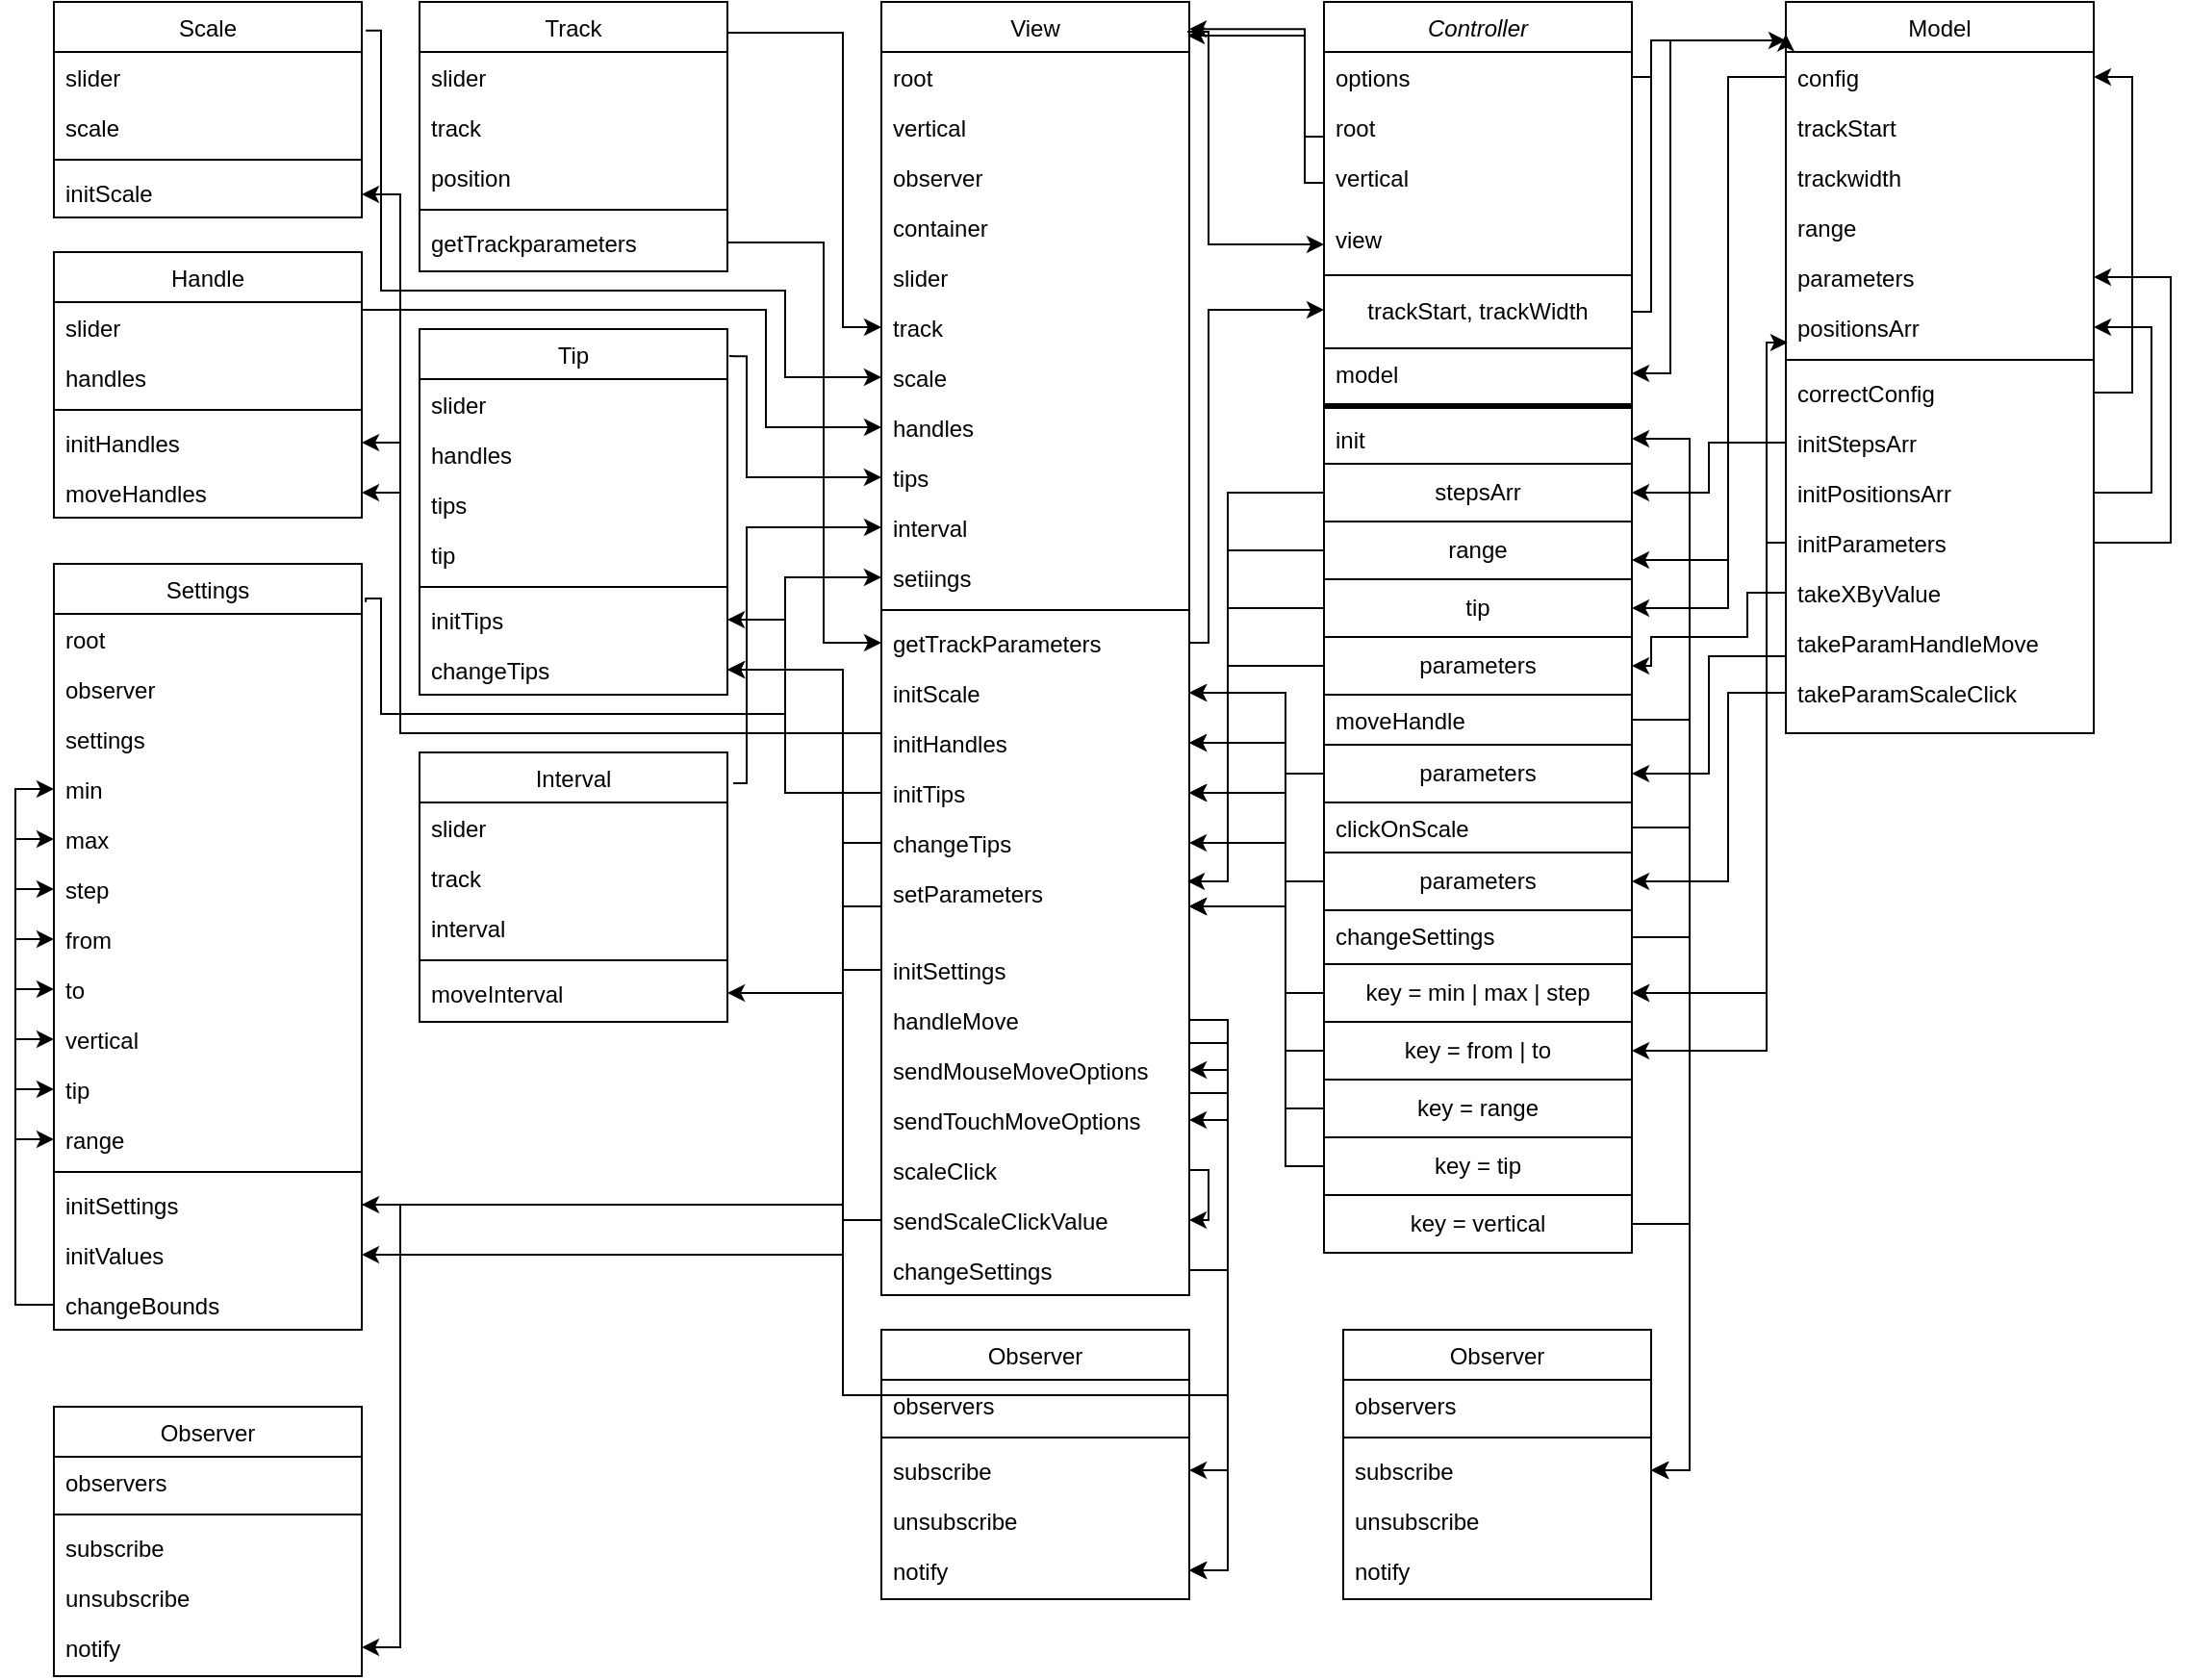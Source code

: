 <mxfile version="16.0.0" type="github">
  <diagram id="C5RBs43oDa-KdzZeNtuy" name="Page-1">
    <mxGraphModel dx="1695" dy="450" grid="1" gridSize="10" guides="1" tooltips="1" connect="1" arrows="1" fold="1" page="1" pageScale="1" pageWidth="827" pageHeight="1169" math="0" shadow="0">
      <root>
        <mxCell id="WIyWlLk6GJQsqaUBKTNV-0" />
        <mxCell id="WIyWlLk6GJQsqaUBKTNV-1" parent="WIyWlLk6GJQsqaUBKTNV-0" />
        <mxCell id="zkfFHV4jXpPFQw0GAbJ--6" value="View" style="swimlane;fontStyle=0;align=center;verticalAlign=top;childLayout=stackLayout;horizontal=1;startSize=26;horizontalStack=0;resizeParent=1;resizeLast=0;collapsible=1;marginBottom=0;rounded=0;shadow=0;strokeWidth=1;" parent="WIyWlLk6GJQsqaUBKTNV-1" vertex="1">
          <mxGeometry x="-10" y="110" width="160" height="672" as="geometry">
            <mxRectangle x="130" y="380" width="160" height="26" as="alternateBounds" />
          </mxGeometry>
        </mxCell>
        <mxCell id="yXYskrI1Ji93VjkzE8LW-40" value="root" style="text;align=left;verticalAlign=top;spacingLeft=4;spacingRight=4;overflow=hidden;rotatable=0;points=[[0,0.5],[1,0.5]];portConstraint=eastwest;rounded=0;shadow=0;html=0;" vertex="1" parent="zkfFHV4jXpPFQw0GAbJ--6">
          <mxGeometry y="26" width="160" height="26" as="geometry" />
        </mxCell>
        <mxCell id="zkfFHV4jXpPFQw0GAbJ--7" value="vertical" style="text;align=left;verticalAlign=top;spacingLeft=4;spacingRight=4;overflow=hidden;rotatable=0;points=[[0,0.5],[1,0.5]];portConstraint=eastwest;" parent="zkfFHV4jXpPFQw0GAbJ--6" vertex="1">
          <mxGeometry y="52" width="160" height="26" as="geometry" />
        </mxCell>
        <mxCell id="yXYskrI1Ji93VjkzE8LW-39" value="observer" style="text;align=left;verticalAlign=top;spacingLeft=4;spacingRight=4;overflow=hidden;rotatable=0;points=[[0,0.5],[1,0.5]];portConstraint=eastwest;rounded=0;shadow=0;html=0;" vertex="1" parent="zkfFHV4jXpPFQw0GAbJ--6">
          <mxGeometry y="78" width="160" height="26" as="geometry" />
        </mxCell>
        <mxCell id="yXYskrI1Ji93VjkzE8LW-41" value="container" style="text;align=left;verticalAlign=top;spacingLeft=4;spacingRight=4;overflow=hidden;rotatable=0;points=[[0,0.5],[1,0.5]];portConstraint=eastwest;rounded=0;shadow=0;html=0;" vertex="1" parent="zkfFHV4jXpPFQw0GAbJ--6">
          <mxGeometry y="104" width="160" height="26" as="geometry" />
        </mxCell>
        <mxCell id="yXYskrI1Ji93VjkzE8LW-42" value="slider" style="text;align=left;verticalAlign=top;spacingLeft=4;spacingRight=4;overflow=hidden;rotatable=0;points=[[0,0.5],[1,0.5]];portConstraint=eastwest;rounded=0;shadow=0;html=0;" vertex="1" parent="zkfFHV4jXpPFQw0GAbJ--6">
          <mxGeometry y="130" width="160" height="26" as="geometry" />
        </mxCell>
        <mxCell id="yXYskrI1Ji93VjkzE8LW-44" value="track" style="text;align=left;verticalAlign=top;spacingLeft=4;spacingRight=4;overflow=hidden;rotatable=0;points=[[0,0.5],[1,0.5]];portConstraint=eastwest;rounded=0;shadow=0;html=0;" vertex="1" parent="zkfFHV4jXpPFQw0GAbJ--6">
          <mxGeometry y="156" width="160" height="26" as="geometry" />
        </mxCell>
        <mxCell id="yXYskrI1Ji93VjkzE8LW-45" value="scale" style="text;align=left;verticalAlign=top;spacingLeft=4;spacingRight=4;overflow=hidden;rotatable=0;points=[[0,0.5],[1,0.5]];portConstraint=eastwest;rounded=0;shadow=0;html=0;" vertex="1" parent="zkfFHV4jXpPFQw0GAbJ--6">
          <mxGeometry y="182" width="160" height="26" as="geometry" />
        </mxCell>
        <mxCell id="yXYskrI1Ji93VjkzE8LW-46" value="handles" style="text;align=left;verticalAlign=top;spacingLeft=4;spacingRight=4;overflow=hidden;rotatable=0;points=[[0,0.5],[1,0.5]];portConstraint=eastwest;rounded=0;shadow=0;html=0;" vertex="1" parent="zkfFHV4jXpPFQw0GAbJ--6">
          <mxGeometry y="208" width="160" height="26" as="geometry" />
        </mxCell>
        <mxCell id="zkfFHV4jXpPFQw0GAbJ--8" value="tips" style="text;align=left;verticalAlign=top;spacingLeft=4;spacingRight=4;overflow=hidden;rotatable=0;points=[[0,0.5],[1,0.5]];portConstraint=eastwest;rounded=0;shadow=0;html=0;" parent="zkfFHV4jXpPFQw0GAbJ--6" vertex="1">
          <mxGeometry y="234" width="160" height="26" as="geometry" />
        </mxCell>
        <mxCell id="yXYskrI1Ji93VjkzE8LW-47" value="interval" style="text;align=left;verticalAlign=top;spacingLeft=4;spacingRight=4;overflow=hidden;rotatable=0;points=[[0,0.5],[1,0.5]];portConstraint=eastwest;rounded=0;shadow=0;html=0;" vertex="1" parent="zkfFHV4jXpPFQw0GAbJ--6">
          <mxGeometry y="260" width="160" height="26" as="geometry" />
        </mxCell>
        <mxCell id="yXYskrI1Ji93VjkzE8LW-43" value="setiings" style="text;align=left;verticalAlign=top;spacingLeft=4;spacingRight=4;overflow=hidden;rotatable=0;points=[[0,0.5],[1,0.5]];portConstraint=eastwest;rounded=0;shadow=0;html=0;" vertex="1" parent="zkfFHV4jXpPFQw0GAbJ--6">
          <mxGeometry y="286" width="160" height="26" as="geometry" />
        </mxCell>
        <mxCell id="zkfFHV4jXpPFQw0GAbJ--9" value="" style="line;html=1;strokeWidth=1;align=left;verticalAlign=middle;spacingTop=-1;spacingLeft=3;spacingRight=3;rotatable=0;labelPosition=right;points=[];portConstraint=eastwest;" parent="zkfFHV4jXpPFQw0GAbJ--6" vertex="1">
          <mxGeometry y="312" width="160" height="8" as="geometry" />
        </mxCell>
        <mxCell id="yXYskrI1Ji93VjkzE8LW-48" value="getTrackParameters" style="text;align=left;verticalAlign=top;spacingLeft=4;spacingRight=4;overflow=hidden;rotatable=0;points=[[0,0.5],[1,0.5]];portConstraint=eastwest;" vertex="1" parent="zkfFHV4jXpPFQw0GAbJ--6">
          <mxGeometry y="320" width="160" height="26" as="geometry" />
        </mxCell>
        <mxCell id="yXYskrI1Ji93VjkzE8LW-49" value="initScale" style="text;align=left;verticalAlign=top;spacingLeft=4;spacingRight=4;overflow=hidden;rotatable=0;points=[[0,0.5],[1,0.5]];portConstraint=eastwest;" vertex="1" parent="zkfFHV4jXpPFQw0GAbJ--6">
          <mxGeometry y="346" width="160" height="26" as="geometry" />
        </mxCell>
        <mxCell id="yXYskrI1Ji93VjkzE8LW-50" value="initHandles" style="text;align=left;verticalAlign=top;spacingLeft=4;spacingRight=4;overflow=hidden;rotatable=0;points=[[0,0.5],[1,0.5]];portConstraint=eastwest;" vertex="1" parent="zkfFHV4jXpPFQw0GAbJ--6">
          <mxGeometry y="372" width="160" height="26" as="geometry" />
        </mxCell>
        <mxCell id="yXYskrI1Ji93VjkzE8LW-51" value="initTips" style="text;align=left;verticalAlign=top;spacingLeft=4;spacingRight=4;overflow=hidden;rotatable=0;points=[[0,0.5],[1,0.5]];portConstraint=eastwest;" vertex="1" parent="zkfFHV4jXpPFQw0GAbJ--6">
          <mxGeometry y="398" width="160" height="26" as="geometry" />
        </mxCell>
        <mxCell id="yXYskrI1Ji93VjkzE8LW-52" value="changeTips" style="text;align=left;verticalAlign=top;spacingLeft=4;spacingRight=4;overflow=hidden;rotatable=0;points=[[0,0.5],[1,0.5]];portConstraint=eastwest;" vertex="1" parent="zkfFHV4jXpPFQw0GAbJ--6">
          <mxGeometry y="424" width="160" height="26" as="geometry" />
        </mxCell>
        <mxCell id="yXYskrI1Ji93VjkzE8LW-53" value="setParameters" style="text;align=left;verticalAlign=top;spacingLeft=4;spacingRight=4;overflow=hidden;rotatable=0;points=[[0,0.5],[1,0.5]];portConstraint=eastwest;" vertex="1" parent="zkfFHV4jXpPFQw0GAbJ--6">
          <mxGeometry y="450" width="160" height="40" as="geometry" />
        </mxCell>
        <mxCell id="yXYskrI1Ji93VjkzE8LW-54" value="initSettings" style="text;align=left;verticalAlign=top;spacingLeft=4;spacingRight=4;overflow=hidden;rotatable=0;points=[[0,0.5],[1,0.5]];portConstraint=eastwest;" vertex="1" parent="zkfFHV4jXpPFQw0GAbJ--6">
          <mxGeometry y="490" width="160" height="26" as="geometry" />
        </mxCell>
        <mxCell id="yXYskrI1Ji93VjkzE8LW-195" style="edgeStyle=orthogonalEdgeStyle;rounded=0;orthogonalLoop=1;jettySize=auto;html=1;exitX=1;exitY=0.5;exitDx=0;exitDy=0;" edge="1" parent="zkfFHV4jXpPFQw0GAbJ--6" source="yXYskrI1Ji93VjkzE8LW-55" target="yXYskrI1Ji93VjkzE8LW-56">
          <mxGeometry relative="1" as="geometry" />
        </mxCell>
        <mxCell id="yXYskrI1Ji93VjkzE8LW-196" style="edgeStyle=orthogonalEdgeStyle;rounded=0;orthogonalLoop=1;jettySize=auto;html=1;exitX=1;exitY=0.5;exitDx=0;exitDy=0;entryX=1;entryY=0.5;entryDx=0;entryDy=0;" edge="1" parent="zkfFHV4jXpPFQw0GAbJ--6" source="yXYskrI1Ji93VjkzE8LW-55" target="yXYskrI1Ji93VjkzE8LW-57">
          <mxGeometry relative="1" as="geometry" />
        </mxCell>
        <mxCell id="yXYskrI1Ji93VjkzE8LW-55" value="handleMove" style="text;align=left;verticalAlign=top;spacingLeft=4;spacingRight=4;overflow=hidden;rotatable=0;points=[[0,0.5],[1,0.5]];portConstraint=eastwest;" vertex="1" parent="zkfFHV4jXpPFQw0GAbJ--6">
          <mxGeometry y="516" width="160" height="26" as="geometry" />
        </mxCell>
        <mxCell id="yXYskrI1Ji93VjkzE8LW-56" value="sendMouseMoveOptions" style="text;align=left;verticalAlign=top;spacingLeft=4;spacingRight=4;overflow=hidden;rotatable=0;points=[[0,0.5],[1,0.5]];portConstraint=eastwest;" vertex="1" parent="zkfFHV4jXpPFQw0GAbJ--6">
          <mxGeometry y="542" width="160" height="26" as="geometry" />
        </mxCell>
        <mxCell id="yXYskrI1Ji93VjkzE8LW-57" value="sendTouchMoveOptions" style="text;align=left;verticalAlign=top;spacingLeft=4;spacingRight=4;overflow=hidden;rotatable=0;points=[[0,0.5],[1,0.5]];portConstraint=eastwest;" vertex="1" parent="zkfFHV4jXpPFQw0GAbJ--6">
          <mxGeometry y="568" width="160" height="26" as="geometry" />
        </mxCell>
        <mxCell id="yXYskrI1Ji93VjkzE8LW-58" value="scaleClick" style="text;align=left;verticalAlign=top;spacingLeft=4;spacingRight=4;overflow=hidden;rotatable=0;points=[[0,0.5],[1,0.5]];portConstraint=eastwest;" vertex="1" parent="zkfFHV4jXpPFQw0GAbJ--6">
          <mxGeometry y="594" width="160" height="26" as="geometry" />
        </mxCell>
        <mxCell id="yXYskrI1Ji93VjkzE8LW-59" value="sendScaleClickValue" style="text;align=left;verticalAlign=top;spacingLeft=4;spacingRight=4;overflow=hidden;rotatable=0;points=[[0,0.5],[1,0.5]];portConstraint=eastwest;" vertex="1" parent="zkfFHV4jXpPFQw0GAbJ--6">
          <mxGeometry y="620" width="160" height="26" as="geometry" />
        </mxCell>
        <mxCell id="zkfFHV4jXpPFQw0GAbJ--11" value="changeSettings" style="text;align=left;verticalAlign=top;spacingLeft=4;spacingRight=4;overflow=hidden;rotatable=0;points=[[0,0.5],[1,0.5]];portConstraint=eastwest;" parent="zkfFHV4jXpPFQw0GAbJ--6" vertex="1">
          <mxGeometry y="646" width="160" height="26" as="geometry" />
        </mxCell>
        <mxCell id="yXYskrI1Ji93VjkzE8LW-262" style="edgeStyle=orthogonalEdgeStyle;rounded=0;orthogonalLoop=1;jettySize=auto;html=1;entryX=1;entryY=0.5;entryDx=0;entryDy=0;" edge="1" parent="zkfFHV4jXpPFQw0GAbJ--6" source="yXYskrI1Ji93VjkzE8LW-58" target="yXYskrI1Ji93VjkzE8LW-59">
          <mxGeometry relative="1" as="geometry">
            <Array as="points">
              <mxPoint x="170" y="607" />
            </Array>
          </mxGeometry>
        </mxCell>
        <mxCell id="yXYskrI1Ji93VjkzE8LW-69" value="" style="edgeStyle=orthogonalEdgeStyle;rounded=0;orthogonalLoop=1;jettySize=auto;html=1;entryX=1;entryY=0.5;entryDx=0;entryDy=0;" edge="1" parent="WIyWlLk6GJQsqaUBKTNV-1" target="yXYskrI1Ji93VjkzE8LW-10">
          <mxGeometry relative="1" as="geometry">
            <mxPoint x="450" y="130" as="sourcePoint" />
            <Array as="points">
              <mxPoint x="400" y="130" />
              <mxPoint x="400" y="303" />
            </Array>
          </mxGeometry>
        </mxCell>
        <mxCell id="zkfFHV4jXpPFQw0GAbJ--17" value="Model" style="swimlane;fontStyle=0;align=center;verticalAlign=top;childLayout=stackLayout;horizontal=1;startSize=26;horizontalStack=0;resizeParent=1;resizeLast=0;collapsible=1;marginBottom=0;rounded=0;shadow=0;strokeWidth=1;" parent="WIyWlLk6GJQsqaUBKTNV-1" vertex="1">
          <mxGeometry x="460" y="110" width="160" height="380" as="geometry">
            <mxRectangle x="550" y="140" width="160" height="26" as="alternateBounds" />
          </mxGeometry>
        </mxCell>
        <mxCell id="zkfFHV4jXpPFQw0GAbJ--19" value="config" style="text;align=left;verticalAlign=top;spacingLeft=4;spacingRight=4;overflow=hidden;rotatable=0;points=[[0,0.5],[1,0.5]];portConstraint=eastwest;rounded=0;shadow=0;html=0;" parent="zkfFHV4jXpPFQw0GAbJ--17" vertex="1">
          <mxGeometry y="26" width="160" height="26" as="geometry" />
        </mxCell>
        <mxCell id="zkfFHV4jXpPFQw0GAbJ--20" value="trackStart" style="text;align=left;verticalAlign=top;spacingLeft=4;spacingRight=4;overflow=hidden;rotatable=0;points=[[0,0.5],[1,0.5]];portConstraint=eastwest;rounded=0;shadow=0;html=0;" parent="zkfFHV4jXpPFQw0GAbJ--17" vertex="1">
          <mxGeometry y="52" width="160" height="26" as="geometry" />
        </mxCell>
        <mxCell id="zkfFHV4jXpPFQw0GAbJ--21" value="trackwidth" style="text;align=left;verticalAlign=top;spacingLeft=4;spacingRight=4;overflow=hidden;rotatable=0;points=[[0,0.5],[1,0.5]];portConstraint=eastwest;rounded=0;shadow=0;html=0;" parent="zkfFHV4jXpPFQw0GAbJ--17" vertex="1">
          <mxGeometry y="78" width="160" height="26" as="geometry" />
        </mxCell>
        <mxCell id="zkfFHV4jXpPFQw0GAbJ--22" value="range" style="text;align=left;verticalAlign=top;spacingLeft=4;spacingRight=4;overflow=hidden;rotatable=0;points=[[0,0.5],[1,0.5]];portConstraint=eastwest;rounded=0;shadow=0;html=0;" parent="zkfFHV4jXpPFQw0GAbJ--17" vertex="1">
          <mxGeometry y="104" width="160" height="26" as="geometry" />
        </mxCell>
        <mxCell id="zkfFHV4jXpPFQw0GAbJ--25" value="parameters" style="text;align=left;verticalAlign=top;spacingLeft=4;spacingRight=4;overflow=hidden;rotatable=0;points=[[0,0.5],[1,0.5]];portConstraint=eastwest;" parent="zkfFHV4jXpPFQw0GAbJ--17" vertex="1">
          <mxGeometry y="130" width="160" height="26" as="geometry" />
        </mxCell>
        <mxCell id="zkfFHV4jXpPFQw0GAbJ--24" value="positionsArr" style="text;align=left;verticalAlign=top;spacingLeft=4;spacingRight=4;overflow=hidden;rotatable=0;points=[[0,0.5],[1,0.5]];portConstraint=eastwest;" parent="zkfFHV4jXpPFQw0GAbJ--17" vertex="1">
          <mxGeometry y="156" width="160" height="26" as="geometry" />
        </mxCell>
        <mxCell id="zkfFHV4jXpPFQw0GAbJ--23" value="" style="line;html=1;strokeWidth=1;align=left;verticalAlign=middle;spacingTop=-1;spacingLeft=3;spacingRight=3;rotatable=0;labelPosition=right;points=[];portConstraint=eastwest;" parent="zkfFHV4jXpPFQw0GAbJ--17" vertex="1">
          <mxGeometry y="182" width="160" height="8" as="geometry" />
        </mxCell>
        <mxCell id="yXYskrI1Ji93VjkzE8LW-111" style="edgeStyle=orthogonalEdgeStyle;rounded=0;orthogonalLoop=1;jettySize=auto;html=1;exitX=1;exitY=0.5;exitDx=0;exitDy=0;entryX=1;entryY=0.5;entryDx=0;entryDy=0;" edge="1" parent="zkfFHV4jXpPFQw0GAbJ--17" source="yXYskrI1Ji93VjkzE8LW-13" target="zkfFHV4jXpPFQw0GAbJ--19">
          <mxGeometry relative="1" as="geometry" />
        </mxCell>
        <mxCell id="yXYskrI1Ji93VjkzE8LW-13" value="correctConfig" style="text;align=left;verticalAlign=top;spacingLeft=4;spacingRight=4;overflow=hidden;rotatable=0;points=[[0,0.5],[1,0.5]];portConstraint=eastwest;rounded=0;shadow=0;html=0;" vertex="1" parent="zkfFHV4jXpPFQw0GAbJ--17">
          <mxGeometry y="190" width="160" height="26" as="geometry" />
        </mxCell>
        <mxCell id="yXYskrI1Ji93VjkzE8LW-24" value="initStepsArr" style="text;align=left;verticalAlign=top;spacingLeft=4;spacingRight=4;overflow=hidden;rotatable=0;points=[[0,0.5],[1,0.5]];portConstraint=eastwest;rounded=0;shadow=0;html=0;" vertex="1" parent="zkfFHV4jXpPFQw0GAbJ--17">
          <mxGeometry y="216" width="160" height="26" as="geometry" />
        </mxCell>
        <mxCell id="yXYskrI1Ji93VjkzE8LW-112" style="edgeStyle=orthogonalEdgeStyle;rounded=0;orthogonalLoop=1;jettySize=auto;html=1;exitX=1;exitY=0.5;exitDx=0;exitDy=0;entryX=1;entryY=0.5;entryDx=0;entryDy=0;" edge="1" parent="zkfFHV4jXpPFQw0GAbJ--17" source="yXYskrI1Ji93VjkzE8LW-25" target="zkfFHV4jXpPFQw0GAbJ--24">
          <mxGeometry relative="1" as="geometry">
            <Array as="points">
              <mxPoint x="190" y="255" />
              <mxPoint x="190" y="169" />
            </Array>
          </mxGeometry>
        </mxCell>
        <mxCell id="yXYskrI1Ji93VjkzE8LW-25" value="initPositionsArr" style="text;align=left;verticalAlign=top;spacingLeft=4;spacingRight=4;overflow=hidden;rotatable=0;points=[[0,0.5],[1,0.5]];portConstraint=eastwest;rounded=0;shadow=0;html=0;" vertex="1" parent="zkfFHV4jXpPFQw0GAbJ--17">
          <mxGeometry y="242" width="160" height="26" as="geometry" />
        </mxCell>
        <mxCell id="yXYskrI1Ji93VjkzE8LW-113" style="edgeStyle=orthogonalEdgeStyle;rounded=0;orthogonalLoop=1;jettySize=auto;html=1;exitX=1;exitY=0.5;exitDx=0;exitDy=0;" edge="1" parent="zkfFHV4jXpPFQw0GAbJ--17" source="yXYskrI1Ji93VjkzE8LW-26" target="zkfFHV4jXpPFQw0GAbJ--25">
          <mxGeometry relative="1" as="geometry">
            <Array as="points">
              <mxPoint x="200" y="281" />
              <mxPoint x="200" y="143" />
            </Array>
          </mxGeometry>
        </mxCell>
        <mxCell id="yXYskrI1Ji93VjkzE8LW-26" value="initParameters" style="text;align=left;verticalAlign=top;spacingLeft=4;spacingRight=4;overflow=hidden;rotatable=0;points=[[0,0.5],[1,0.5]];portConstraint=eastwest;rounded=0;shadow=0;html=0;" vertex="1" parent="zkfFHV4jXpPFQw0GAbJ--17">
          <mxGeometry y="268" width="160" height="26" as="geometry" />
        </mxCell>
        <mxCell id="yXYskrI1Ji93VjkzE8LW-27" value="takeXByValue" style="text;align=left;verticalAlign=top;spacingLeft=4;spacingRight=4;overflow=hidden;rotatable=0;points=[[0,0.5],[1,0.5]];portConstraint=eastwest;rounded=0;shadow=0;html=0;" vertex="1" parent="zkfFHV4jXpPFQw0GAbJ--17">
          <mxGeometry y="294" width="160" height="26" as="geometry" />
        </mxCell>
        <mxCell id="yXYskrI1Ji93VjkzE8LW-28" value="takeParamHandleMove" style="text;align=left;verticalAlign=top;spacingLeft=4;spacingRight=4;overflow=hidden;rotatable=0;points=[[0,0.5],[1,0.5]];portConstraint=eastwest;rounded=0;shadow=0;html=0;" vertex="1" parent="zkfFHV4jXpPFQw0GAbJ--17">
          <mxGeometry y="320" width="160" height="26" as="geometry" />
        </mxCell>
        <mxCell id="yXYskrI1Ji93VjkzE8LW-29" value="takeParamScaleClick" style="text;align=left;verticalAlign=top;spacingLeft=4;spacingRight=4;overflow=hidden;rotatable=0;points=[[0,0.5],[1,0.5]];portConstraint=eastwest;rounded=0;shadow=0;html=0;" vertex="1" parent="zkfFHV4jXpPFQw0GAbJ--17">
          <mxGeometry y="346" width="160" height="26" as="geometry" />
        </mxCell>
        <mxCell id="zkfFHV4jXpPFQw0GAbJ--0" value="Controller" style="swimlane;fontStyle=2;align=center;verticalAlign=top;childLayout=stackLayout;horizontal=1;startSize=26;horizontalStack=0;resizeParent=1;resizeLast=0;collapsible=1;marginBottom=0;rounded=0;shadow=0;strokeWidth=1;" parent="WIyWlLk6GJQsqaUBKTNV-1" vertex="1">
          <mxGeometry x="220" y="110" width="160" height="650" as="geometry">
            <mxRectangle x="230" y="140" width="160" height="26" as="alternateBounds" />
          </mxGeometry>
        </mxCell>
        <mxCell id="zkfFHV4jXpPFQw0GAbJ--1" value="options" style="text;align=left;verticalAlign=top;spacingLeft=4;spacingRight=4;overflow=hidden;rotatable=0;points=[[0,0.5],[1,0.5]];portConstraint=eastwest;" parent="zkfFHV4jXpPFQw0GAbJ--0" vertex="1">
          <mxGeometry y="26" width="160" height="26" as="geometry" />
        </mxCell>
        <object label="root" moveHandle="" id="zkfFHV4jXpPFQw0GAbJ--2">
          <mxCell style="text;align=left;verticalAlign=top;spacingLeft=4;spacingRight=4;overflow=hidden;rotatable=0;points=[[0,0.5],[1,0.5]];portConstraint=eastwest;rounded=0;shadow=0;html=0;" parent="zkfFHV4jXpPFQw0GAbJ--0" vertex="1">
            <mxGeometry y="52" width="160" height="26" as="geometry" />
          </mxCell>
        </object>
        <object label="vertical" changeSettings="" id="zkfFHV4jXpPFQw0GAbJ--3">
          <mxCell style="text;align=left;verticalAlign=top;spacingLeft=4;spacingRight=4;overflow=hidden;rotatable=0;points=[[0,0.5],[1,0.5]];portConstraint=eastwest;rounded=0;shadow=0;html=0;" parent="zkfFHV4jXpPFQw0GAbJ--0" vertex="1">
            <mxGeometry y="78" width="160" height="32" as="geometry" />
          </mxCell>
        </object>
        <object label="view" changeSettings="" id="yXYskrI1Ji93VjkzE8LW-8">
          <mxCell style="text;align=left;verticalAlign=top;spacingLeft=4;spacingRight=4;overflow=hidden;rotatable=0;points=[[0,0.5],[1,0.5]];portConstraint=eastwest;rounded=0;shadow=0;html=0;" vertex="1" parent="zkfFHV4jXpPFQw0GAbJ--0">
            <mxGeometry y="110" width="160" height="32" as="geometry" />
          </mxCell>
        </object>
        <mxCell id="yXYskrI1Ji93VjkzE8LW-65" value="trackStart, trackWidth" style="rounded=0;whiteSpace=wrap;html=1;" vertex="1" parent="zkfFHV4jXpPFQw0GAbJ--0">
          <mxGeometry y="142" width="160" height="38" as="geometry" />
        </mxCell>
        <mxCell id="yXYskrI1Ji93VjkzE8LW-10" value="model" style="text;align=left;verticalAlign=top;spacingLeft=4;spacingRight=4;overflow=hidden;rotatable=0;points=[[0,0.5],[1,0.5]];portConstraint=eastwest;" vertex="1" parent="zkfFHV4jXpPFQw0GAbJ--0">
          <mxGeometry y="180" width="160" height="26" as="geometry" />
        </mxCell>
        <mxCell id="zkfFHV4jXpPFQw0GAbJ--4" value="" style="line;html=1;strokeWidth=3;align=left;verticalAlign=middle;spacingTop=-1;spacingLeft=3;spacingRight=3;rotatable=0;labelPosition=right;points=[];portConstraint=eastwest;fontStyle=1" parent="zkfFHV4jXpPFQw0GAbJ--0" vertex="1">
          <mxGeometry y="206" width="160" height="8" as="geometry" />
        </mxCell>
        <mxCell id="zkfFHV4jXpPFQw0GAbJ--5" value="init" style="text;align=left;verticalAlign=top;spacingLeft=4;spacingRight=4;overflow=hidden;rotatable=0;points=[[0,0.5],[1,0.5]];portConstraint=eastwest;" parent="zkfFHV4jXpPFQw0GAbJ--0" vertex="1">
          <mxGeometry y="214" width="160" height="26" as="geometry" />
        </mxCell>
        <mxCell id="yXYskrI1Ji93VjkzE8LW-71" value="stepsArr" style="rounded=0;whiteSpace=wrap;html=1;" vertex="1" parent="zkfFHV4jXpPFQw0GAbJ--0">
          <mxGeometry y="240" width="160" height="30" as="geometry" />
        </mxCell>
        <mxCell id="yXYskrI1Ji93VjkzE8LW-75" value="range" style="rounded=0;whiteSpace=wrap;html=1;" vertex="1" parent="zkfFHV4jXpPFQw0GAbJ--0">
          <mxGeometry y="270" width="160" height="30" as="geometry" />
        </mxCell>
        <mxCell id="yXYskrI1Ji93VjkzE8LW-78" value="tip" style="rounded=0;whiteSpace=wrap;html=1;" vertex="1" parent="zkfFHV4jXpPFQw0GAbJ--0">
          <mxGeometry y="300" width="160" height="30" as="geometry" />
        </mxCell>
        <mxCell id="yXYskrI1Ji93VjkzE8LW-86" value="parameters" style="rounded=0;whiteSpace=wrap;html=1;" vertex="1" parent="zkfFHV4jXpPFQw0GAbJ--0">
          <mxGeometry y="330" width="160" height="30" as="geometry" />
        </mxCell>
        <object label="moveHandle" changeSettings="" id="yXYskrI1Ji93VjkzE8LW-0">
          <mxCell style="text;align=left;verticalAlign=top;spacingLeft=4;spacingRight=4;overflow=hidden;rotatable=0;points=[[0,0.5],[1,0.5]];portConstraint=eastwest;rounded=0;shadow=0;html=0;" vertex="1" parent="zkfFHV4jXpPFQw0GAbJ--0">
            <mxGeometry y="360" width="160" height="26" as="geometry" />
          </mxCell>
        </object>
        <mxCell id="yXYskrI1Ji93VjkzE8LW-199" value="parameters" style="rounded=0;whiteSpace=wrap;html=1;" vertex="1" parent="zkfFHV4jXpPFQw0GAbJ--0">
          <mxGeometry y="386" width="160" height="30" as="geometry" />
        </mxCell>
        <mxCell id="yXYskrI1Ji93VjkzE8LW-1" value="clickOnScale" style="text;align=left;verticalAlign=top;spacingLeft=4;spacingRight=4;overflow=hidden;rotatable=0;points=[[0,0.5],[1,0.5]];portConstraint=eastwest;" vertex="1" parent="zkfFHV4jXpPFQw0GAbJ--0">
          <mxGeometry y="416" width="160" height="26" as="geometry" />
        </mxCell>
        <mxCell id="yXYskrI1Ji93VjkzE8LW-202" value="parameters" style="rounded=0;whiteSpace=wrap;html=1;" vertex="1" parent="zkfFHV4jXpPFQw0GAbJ--0">
          <mxGeometry y="442" width="160" height="30" as="geometry" />
        </mxCell>
        <mxCell id="yXYskrI1Ji93VjkzE8LW-2" value="changeSettings" style="text;align=left;verticalAlign=top;spacingLeft=4;spacingRight=4;overflow=hidden;rotatable=0;points=[[0,0.5],[1,0.5]];portConstraint=eastwest;" vertex="1" parent="zkfFHV4jXpPFQw0GAbJ--0">
          <mxGeometry y="472" width="160" height="28" as="geometry" />
        </mxCell>
        <mxCell id="yXYskrI1Ji93VjkzE8LW-232" value="key = min | max | step" style="rounded=0;whiteSpace=wrap;html=1;" vertex="1" parent="zkfFHV4jXpPFQw0GAbJ--0">
          <mxGeometry y="500" width="160" height="30" as="geometry" />
        </mxCell>
        <mxCell id="yXYskrI1Ji93VjkzE8LW-233" value="key = from | to" style="rounded=0;whiteSpace=wrap;html=1;" vertex="1" parent="zkfFHV4jXpPFQw0GAbJ--0">
          <mxGeometry y="530" width="160" height="30" as="geometry" />
        </mxCell>
        <mxCell id="yXYskrI1Ji93VjkzE8LW-234" value="key = range" style="rounded=0;whiteSpace=wrap;html=1;" vertex="1" parent="zkfFHV4jXpPFQw0GAbJ--0">
          <mxGeometry y="560" width="160" height="30" as="geometry" />
        </mxCell>
        <mxCell id="yXYskrI1Ji93VjkzE8LW-247" value="key = tip" style="rounded=0;whiteSpace=wrap;html=1;" vertex="1" parent="zkfFHV4jXpPFQw0GAbJ--0">
          <mxGeometry y="590" width="160" height="30" as="geometry" />
        </mxCell>
        <mxCell id="yXYskrI1Ji93VjkzE8LW-250" style="edgeStyle=orthogonalEdgeStyle;rounded=0;orthogonalLoop=1;jettySize=auto;html=1;entryX=1;entryY=0.5;entryDx=0;entryDy=0;" edge="1" parent="zkfFHV4jXpPFQw0GAbJ--0" source="yXYskrI1Ji93VjkzE8LW-248" target="zkfFHV4jXpPFQw0GAbJ--5">
          <mxGeometry relative="1" as="geometry">
            <mxPoint x="220" y="270" as="targetPoint" />
            <Array as="points">
              <mxPoint x="190" y="635" />
              <mxPoint x="190" y="227" />
            </Array>
          </mxGeometry>
        </mxCell>
        <mxCell id="yXYskrI1Ji93VjkzE8LW-248" value="key = vertical" style="rounded=0;whiteSpace=wrap;html=1;fontStyle=0" vertex="1" parent="zkfFHV4jXpPFQw0GAbJ--0">
          <mxGeometry y="620" width="160" height="30" as="geometry" />
        </mxCell>
        <mxCell id="yXYskrI1Ji93VjkzE8LW-12" value="" style="edgeStyle=orthogonalEdgeStyle;rounded=0;orthogonalLoop=1;jettySize=auto;html=1;entryX=0.994;entryY=0.026;entryDx=0;entryDy=0;entryPerimeter=0;" edge="1" parent="WIyWlLk6GJQsqaUBKTNV-1" target="zkfFHV4jXpPFQw0GAbJ--6">
          <mxGeometry relative="1" as="geometry">
            <mxPoint x="220" y="236" as="sourcePoint" />
            <mxPoint x="185" y="130" as="targetPoint" />
            <Array as="points">
              <mxPoint x="220" y="180" />
              <mxPoint x="210" y="180" />
              <mxPoint x="210" y="127" />
            </Array>
          </mxGeometry>
        </mxCell>
        <mxCell id="yXYskrI1Ji93VjkzE8LW-63" value="" style="edgeStyle=orthogonalEdgeStyle;rounded=0;orthogonalLoop=1;jettySize=auto;html=1;" edge="1" parent="WIyWlLk6GJQsqaUBKTNV-1" source="yXYskrI1Ji93VjkzE8LW-48">
          <mxGeometry relative="1" as="geometry">
            <mxPoint x="220" y="270" as="targetPoint" />
            <Array as="points">
              <mxPoint x="160" y="443" />
              <mxPoint x="160" y="270" />
            </Array>
          </mxGeometry>
        </mxCell>
        <mxCell id="yXYskrI1Ji93VjkzE8LW-66" value="" style="edgeStyle=orthogonalEdgeStyle;rounded=0;orthogonalLoop=1;jettySize=auto;html=1;" edge="1" parent="WIyWlLk6GJQsqaUBKTNV-1" source="yXYskrI1Ji93VjkzE8LW-65">
          <mxGeometry relative="1" as="geometry">
            <mxPoint x="460" y="130" as="targetPoint" />
            <Array as="points">
              <mxPoint x="390" y="271" />
              <mxPoint x="390" y="130" />
            </Array>
          </mxGeometry>
        </mxCell>
        <mxCell id="yXYskrI1Ji93VjkzE8LW-67" value="" style="edgeStyle=orthogonalEdgeStyle;rounded=0;orthogonalLoop=1;jettySize=auto;html=1;entryX=0;entryY=0.044;entryDx=0;entryDy=0;entryPerimeter=0;" edge="1" parent="WIyWlLk6GJQsqaUBKTNV-1" source="zkfFHV4jXpPFQw0GAbJ--1" target="zkfFHV4jXpPFQw0GAbJ--17">
          <mxGeometry relative="1" as="geometry">
            <Array as="points">
              <mxPoint x="390" y="149" />
              <mxPoint x="390" y="130" />
            </Array>
          </mxGeometry>
        </mxCell>
        <mxCell id="yXYskrI1Ji93VjkzE8LW-68" value="" style="edgeStyle=orthogonalEdgeStyle;rounded=0;orthogonalLoop=1;jettySize=auto;html=1;entryX=1;entryY=0.021;entryDx=0;entryDy=0;entryPerimeter=0;" edge="1" parent="WIyWlLk6GJQsqaUBKTNV-1" source="zkfFHV4jXpPFQw0GAbJ--3" target="zkfFHV4jXpPFQw0GAbJ--6">
          <mxGeometry relative="1" as="geometry">
            <mxPoint x="160" y="130" as="targetPoint" />
            <Array as="points">
              <mxPoint x="210" y="204" />
              <mxPoint x="210" y="124" />
            </Array>
          </mxGeometry>
        </mxCell>
        <mxCell id="yXYskrI1Ji93VjkzE8LW-70" value="" style="edgeStyle=orthogonalEdgeStyle;rounded=0;orthogonalLoop=1;jettySize=auto;html=1;exitX=0.994;exitY=0.023;exitDx=0;exitDy=0;exitPerimeter=0;entryX=0;entryY=0.5;entryDx=0;entryDy=0;" edge="1" parent="WIyWlLk6GJQsqaUBKTNV-1" source="zkfFHV4jXpPFQw0GAbJ--6" target="yXYskrI1Ji93VjkzE8LW-8">
          <mxGeometry relative="1" as="geometry">
            <Array as="points">
              <mxPoint x="160" y="125" />
              <mxPoint x="160" y="236" />
            </Array>
          </mxGeometry>
        </mxCell>
        <mxCell id="yXYskrI1Ji93VjkzE8LW-72" value="" style="edgeStyle=orthogonalEdgeStyle;rounded=0;orthogonalLoop=1;jettySize=auto;html=1;entryX=1;entryY=0.5;entryDx=0;entryDy=0;" edge="1" parent="WIyWlLk6GJQsqaUBKTNV-1" source="yXYskrI1Ji93VjkzE8LW-24" target="yXYskrI1Ji93VjkzE8LW-71">
          <mxGeometry relative="1" as="geometry" />
        </mxCell>
        <mxCell id="yXYskrI1Ji93VjkzE8LW-73" value="" style="edgeStyle=orthogonalEdgeStyle;rounded=0;orthogonalLoop=1;jettySize=auto;html=1;entryX=1;entryY=0.5;entryDx=0;entryDy=0;" edge="1" parent="WIyWlLk6GJQsqaUBKTNV-1" source="yXYskrI1Ji93VjkzE8LW-71" target="yXYskrI1Ji93VjkzE8LW-49">
          <mxGeometry relative="1" as="geometry">
            <Array as="points">
              <mxPoint x="170" y="365" />
              <mxPoint x="170" y="469" />
            </Array>
          </mxGeometry>
        </mxCell>
        <mxCell id="yXYskrI1Ji93VjkzE8LW-77" value="" style="edgeStyle=orthogonalEdgeStyle;rounded=0;orthogonalLoop=1;jettySize=auto;html=1;entryX=1;entryY=0.5;entryDx=0;entryDy=0;" edge="1" parent="WIyWlLk6GJQsqaUBKTNV-1" source="yXYskrI1Ji93VjkzE8LW-75" target="yXYskrI1Ji93VjkzE8LW-50">
          <mxGeometry relative="1" as="geometry">
            <Array as="points">
              <mxPoint x="170" y="395" />
              <mxPoint x="170" y="495" />
            </Array>
          </mxGeometry>
        </mxCell>
        <mxCell id="yXYskrI1Ji93VjkzE8LW-80" value="" style="edgeStyle=orthogonalEdgeStyle;rounded=0;orthogonalLoop=1;jettySize=auto;html=1;exitX=0;exitY=0.5;exitDx=0;exitDy=0;" edge="1" parent="WIyWlLk6GJQsqaUBKTNV-1" source="zkfFHV4jXpPFQw0GAbJ--19">
          <mxGeometry relative="1" as="geometry">
            <mxPoint x="380" y="400" as="targetPoint" />
            <Array as="points">
              <mxPoint x="430" y="149" />
              <mxPoint x="430" y="400" />
            </Array>
          </mxGeometry>
        </mxCell>
        <mxCell id="yXYskrI1Ji93VjkzE8LW-83" style="edgeStyle=orthogonalEdgeStyle;rounded=0;orthogonalLoop=1;jettySize=auto;html=1;exitX=0;exitY=0.5;exitDx=0;exitDy=0;entryX=1;entryY=0.5;entryDx=0;entryDy=0;" edge="1" parent="WIyWlLk6GJQsqaUBKTNV-1" source="zkfFHV4jXpPFQw0GAbJ--19" target="yXYskrI1Ji93VjkzE8LW-78">
          <mxGeometry relative="1" as="geometry">
            <mxPoint x="420" y="425" as="targetPoint" />
            <Array as="points">
              <mxPoint x="430" y="149" />
              <mxPoint x="430" y="425" />
            </Array>
          </mxGeometry>
        </mxCell>
        <mxCell id="yXYskrI1Ji93VjkzE8LW-85" style="edgeStyle=orthogonalEdgeStyle;rounded=0;orthogonalLoop=1;jettySize=auto;html=1;exitX=0;exitY=0.5;exitDx=0;exitDy=0;entryX=1;entryY=0.5;entryDx=0;entryDy=0;" edge="1" parent="WIyWlLk6GJQsqaUBKTNV-1" source="yXYskrI1Ji93VjkzE8LW-78" target="yXYskrI1Ji93VjkzE8LW-51">
          <mxGeometry relative="1" as="geometry">
            <mxPoint x="190" y="530" as="targetPoint" />
            <Array as="points">
              <mxPoint x="170" y="425" />
              <mxPoint x="170" y="521" />
            </Array>
          </mxGeometry>
        </mxCell>
        <mxCell id="yXYskrI1Ji93VjkzE8LW-87" style="edgeStyle=orthogonalEdgeStyle;rounded=0;orthogonalLoop=1;jettySize=auto;html=1;exitX=0;exitY=0.5;exitDx=0;exitDy=0;entryX=1;entryY=0.5;entryDx=0;entryDy=0;" edge="1" parent="WIyWlLk6GJQsqaUBKTNV-1" source="yXYskrI1Ji93VjkzE8LW-26" target="yXYskrI1Ji93VjkzE8LW-86">
          <mxGeometry relative="1" as="geometry">
            <Array as="points">
              <mxPoint x="460" y="417" />
              <mxPoint x="440" y="417" />
              <mxPoint x="440" y="440" />
              <mxPoint x="390" y="440" />
              <mxPoint x="390" y="455" />
            </Array>
          </mxGeometry>
        </mxCell>
        <mxCell id="yXYskrI1Ji93VjkzE8LW-90" value="Observer" style="swimlane;fontStyle=0;align=center;verticalAlign=top;childLayout=stackLayout;horizontal=1;startSize=26;horizontalStack=0;resizeParent=1;resizeLast=0;collapsible=1;marginBottom=0;rounded=0;shadow=0;strokeWidth=1;" vertex="1" parent="WIyWlLk6GJQsqaUBKTNV-1">
          <mxGeometry x="230" y="800" width="160" height="140" as="geometry">
            <mxRectangle x="550" y="140" width="160" height="26" as="alternateBounds" />
          </mxGeometry>
        </mxCell>
        <mxCell id="yXYskrI1Ji93VjkzE8LW-91" value="observers" style="text;align=left;verticalAlign=top;spacingLeft=4;spacingRight=4;overflow=hidden;rotatable=0;points=[[0,0.5],[1,0.5]];portConstraint=eastwest;" vertex="1" parent="yXYskrI1Ji93VjkzE8LW-90">
          <mxGeometry y="26" width="160" height="26" as="geometry" />
        </mxCell>
        <mxCell id="yXYskrI1Ji93VjkzE8LW-98" value="" style="line;html=1;strokeWidth=1;align=left;verticalAlign=middle;spacingTop=-1;spacingLeft=3;spacingRight=3;rotatable=0;labelPosition=right;points=[];portConstraint=eastwest;" vertex="1" parent="yXYskrI1Ji93VjkzE8LW-90">
          <mxGeometry y="52" width="160" height="8" as="geometry" />
        </mxCell>
        <mxCell id="yXYskrI1Ji93VjkzE8LW-99" value="subscribe" style="text;align=left;verticalAlign=top;spacingLeft=4;spacingRight=4;overflow=hidden;rotatable=0;points=[[0,0.5],[1,0.5]];portConstraint=eastwest;rounded=0;shadow=0;html=0;" vertex="1" parent="yXYskrI1Ji93VjkzE8LW-90">
          <mxGeometry y="60" width="160" height="26" as="geometry" />
        </mxCell>
        <mxCell id="yXYskrI1Ji93VjkzE8LW-100" value="unsubscribe" style="text;align=left;verticalAlign=top;spacingLeft=4;spacingRight=4;overflow=hidden;rotatable=0;points=[[0,0.5],[1,0.5]];portConstraint=eastwest;rounded=0;shadow=0;html=0;" vertex="1" parent="yXYskrI1Ji93VjkzE8LW-90">
          <mxGeometry y="86" width="160" height="26" as="geometry" />
        </mxCell>
        <mxCell id="yXYskrI1Ji93VjkzE8LW-101" value="notify" style="text;align=left;verticalAlign=top;spacingLeft=4;spacingRight=4;overflow=hidden;rotatable=0;points=[[0,0.5],[1,0.5]];portConstraint=eastwest;rounded=0;shadow=0;html=0;" vertex="1" parent="yXYskrI1Ji93VjkzE8LW-90">
          <mxGeometry y="112" width="160" height="26" as="geometry" />
        </mxCell>
        <mxCell id="yXYskrI1Ji93VjkzE8LW-114" style="edgeStyle=orthogonalEdgeStyle;rounded=0;orthogonalLoop=1;jettySize=auto;html=1;exitX=1;exitY=0.5;exitDx=0;exitDy=0;entryX=1;entryY=0.5;entryDx=0;entryDy=0;" edge="1" parent="WIyWlLk6GJQsqaUBKTNV-1" source="yXYskrI1Ji93VjkzE8LW-0" target="yXYskrI1Ji93VjkzE8LW-99">
          <mxGeometry relative="1" as="geometry" />
        </mxCell>
        <mxCell id="yXYskrI1Ji93VjkzE8LW-115" style="edgeStyle=orthogonalEdgeStyle;rounded=0;orthogonalLoop=1;jettySize=auto;html=1;exitX=1;exitY=0.5;exitDx=0;exitDy=0;entryX=1;entryY=0.5;entryDx=0;entryDy=0;" edge="1" parent="WIyWlLk6GJQsqaUBKTNV-1" source="yXYskrI1Ji93VjkzE8LW-1" target="yXYskrI1Ji93VjkzE8LW-99">
          <mxGeometry relative="1" as="geometry">
            <mxPoint x="400" y="720" as="targetPoint" />
          </mxGeometry>
        </mxCell>
        <mxCell id="yXYskrI1Ji93VjkzE8LW-116" style="edgeStyle=orthogonalEdgeStyle;rounded=0;orthogonalLoop=1;jettySize=auto;html=1;exitX=1;exitY=0.5;exitDx=0;exitDy=0;entryX=1;entryY=0.5;entryDx=0;entryDy=0;" edge="1" parent="WIyWlLk6GJQsqaUBKTNV-1" source="yXYskrI1Ji93VjkzE8LW-2" target="yXYskrI1Ji93VjkzE8LW-99">
          <mxGeometry relative="1" as="geometry" />
        </mxCell>
        <mxCell id="yXYskrI1Ji93VjkzE8LW-117" value="Observer" style="swimlane;fontStyle=0;align=center;verticalAlign=top;childLayout=stackLayout;horizontal=1;startSize=26;horizontalStack=0;resizeParent=1;resizeLast=0;collapsible=1;marginBottom=0;rounded=0;shadow=0;strokeWidth=1;" vertex="1" parent="WIyWlLk6GJQsqaUBKTNV-1">
          <mxGeometry x="-10" y="800" width="160" height="140" as="geometry">
            <mxRectangle x="550" y="140" width="160" height="26" as="alternateBounds" />
          </mxGeometry>
        </mxCell>
        <mxCell id="yXYskrI1Ji93VjkzE8LW-118" value="observers" style="text;align=left;verticalAlign=top;spacingLeft=4;spacingRight=4;overflow=hidden;rotatable=0;points=[[0,0.5],[1,0.5]];portConstraint=eastwest;" vertex="1" parent="yXYskrI1Ji93VjkzE8LW-117">
          <mxGeometry y="26" width="160" height="26" as="geometry" />
        </mxCell>
        <mxCell id="yXYskrI1Ji93VjkzE8LW-119" value="" style="line;html=1;strokeWidth=1;align=left;verticalAlign=middle;spacingTop=-1;spacingLeft=3;spacingRight=3;rotatable=0;labelPosition=right;points=[];portConstraint=eastwest;" vertex="1" parent="yXYskrI1Ji93VjkzE8LW-117">
          <mxGeometry y="52" width="160" height="8" as="geometry" />
        </mxCell>
        <mxCell id="yXYskrI1Ji93VjkzE8LW-120" value="subscribe" style="text;align=left;verticalAlign=top;spacingLeft=4;spacingRight=4;overflow=hidden;rotatable=0;points=[[0,0.5],[1,0.5]];portConstraint=eastwest;rounded=0;shadow=0;html=0;" vertex="1" parent="yXYskrI1Ji93VjkzE8LW-117">
          <mxGeometry y="60" width="160" height="26" as="geometry" />
        </mxCell>
        <mxCell id="yXYskrI1Ji93VjkzE8LW-121" value="unsubscribe" style="text;align=left;verticalAlign=top;spacingLeft=4;spacingRight=4;overflow=hidden;rotatable=0;points=[[0,0.5],[1,0.5]];portConstraint=eastwest;rounded=0;shadow=0;html=0;" vertex="1" parent="yXYskrI1Ji93VjkzE8LW-117">
          <mxGeometry y="86" width="160" height="26" as="geometry" />
        </mxCell>
        <mxCell id="yXYskrI1Ji93VjkzE8LW-122" value="notify" style="text;align=left;verticalAlign=top;spacingLeft=4;spacingRight=4;overflow=hidden;rotatable=0;points=[[0,0.5],[1,0.5]];portConstraint=eastwest;rounded=0;shadow=0;html=0;" vertex="1" parent="yXYskrI1Ji93VjkzE8LW-117">
          <mxGeometry y="112" width="160" height="26" as="geometry" />
        </mxCell>
        <mxCell id="yXYskrI1Ji93VjkzE8LW-132" style="edgeStyle=orthogonalEdgeStyle;rounded=0;orthogonalLoop=1;jettySize=auto;html=1;entryX=0;entryY=0.5;entryDx=0;entryDy=0;exitX=0.994;exitY=0.114;exitDx=0;exitDy=0;exitPerimeter=0;" edge="1" parent="WIyWlLk6GJQsqaUBKTNV-1" source="yXYskrI1Ji93VjkzE8LW-123" target="yXYskrI1Ji93VjkzE8LW-44">
          <mxGeometry relative="1" as="geometry">
            <Array as="points">
              <mxPoint x="-30" y="126" />
              <mxPoint x="-30" y="279" />
            </Array>
          </mxGeometry>
        </mxCell>
        <mxCell id="yXYskrI1Ji93VjkzE8LW-123" value="Track" style="swimlane;fontStyle=0;align=center;verticalAlign=top;childLayout=stackLayout;horizontal=1;startSize=26;horizontalStack=0;resizeParent=1;resizeLast=0;collapsible=1;marginBottom=0;rounded=0;shadow=0;strokeWidth=1;" vertex="1" parent="WIyWlLk6GJQsqaUBKTNV-1">
          <mxGeometry x="-250" y="110" width="160" height="140" as="geometry">
            <mxRectangle x="550" y="140" width="160" height="26" as="alternateBounds" />
          </mxGeometry>
        </mxCell>
        <mxCell id="yXYskrI1Ji93VjkzE8LW-129" value="slider" style="text;align=left;verticalAlign=top;spacingLeft=4;spacingRight=4;overflow=hidden;rotatable=0;points=[[0,0.5],[1,0.5]];portConstraint=eastwest;" vertex="1" parent="yXYskrI1Ji93VjkzE8LW-123">
          <mxGeometry y="26" width="160" height="26" as="geometry" />
        </mxCell>
        <mxCell id="yXYskrI1Ji93VjkzE8LW-130" value="track" style="text;align=left;verticalAlign=top;spacingLeft=4;spacingRight=4;overflow=hidden;rotatable=0;points=[[0,0.5],[1,0.5]];portConstraint=eastwest;" vertex="1" parent="yXYskrI1Ji93VjkzE8LW-123">
          <mxGeometry y="52" width="160" height="26" as="geometry" />
        </mxCell>
        <mxCell id="yXYskrI1Ji93VjkzE8LW-124" value="position" style="text;align=left;verticalAlign=top;spacingLeft=4;spacingRight=4;overflow=hidden;rotatable=0;points=[[0,0.5],[1,0.5]];portConstraint=eastwest;" vertex="1" parent="yXYskrI1Ji93VjkzE8LW-123">
          <mxGeometry y="78" width="160" height="26" as="geometry" />
        </mxCell>
        <mxCell id="yXYskrI1Ji93VjkzE8LW-125" value="" style="line;html=1;strokeWidth=1;align=left;verticalAlign=middle;spacingTop=-1;spacingLeft=3;spacingRight=3;rotatable=0;labelPosition=right;points=[];portConstraint=eastwest;" vertex="1" parent="yXYskrI1Ji93VjkzE8LW-123">
          <mxGeometry y="104" width="160" height="8" as="geometry" />
        </mxCell>
        <mxCell id="yXYskrI1Ji93VjkzE8LW-126" value="getTrackparameters" style="text;align=left;verticalAlign=top;spacingLeft=4;spacingRight=4;overflow=hidden;rotatable=0;points=[[0,0.5],[1,0.5]];portConstraint=eastwest;rounded=0;shadow=0;html=0;" vertex="1" parent="yXYskrI1Ji93VjkzE8LW-123">
          <mxGeometry y="112" width="160" height="26" as="geometry" />
        </mxCell>
        <mxCell id="yXYskrI1Ji93VjkzE8LW-133" style="edgeStyle=orthogonalEdgeStyle;rounded=0;orthogonalLoop=1;jettySize=auto;html=1;exitX=1;exitY=0.5;exitDx=0;exitDy=0;entryX=0;entryY=0.5;entryDx=0;entryDy=0;" edge="1" parent="WIyWlLk6GJQsqaUBKTNV-1" source="yXYskrI1Ji93VjkzE8LW-126" target="yXYskrI1Ji93VjkzE8LW-48">
          <mxGeometry relative="1" as="geometry">
            <Array as="points">
              <mxPoint x="-40" y="235" />
              <mxPoint x="-40" y="443" />
            </Array>
          </mxGeometry>
        </mxCell>
        <mxCell id="yXYskrI1Ji93VjkzE8LW-140" style="edgeStyle=orthogonalEdgeStyle;rounded=0;orthogonalLoop=1;jettySize=auto;html=1;exitX=1.013;exitY=0.133;exitDx=0;exitDy=0;exitPerimeter=0;" edge="1" parent="WIyWlLk6GJQsqaUBKTNV-1" source="yXYskrI1Ji93VjkzE8LW-134" target="yXYskrI1Ji93VjkzE8LW-45">
          <mxGeometry relative="1" as="geometry">
            <Array as="points">
              <mxPoint x="-270" y="125" />
              <mxPoint x="-270" y="260" />
              <mxPoint x="-60" y="260" />
              <mxPoint x="-60" y="305" />
            </Array>
          </mxGeometry>
        </mxCell>
        <mxCell id="yXYskrI1Ji93VjkzE8LW-134" value="Scale" style="swimlane;fontStyle=0;align=center;verticalAlign=top;childLayout=stackLayout;horizontal=1;startSize=26;horizontalStack=0;resizeParent=1;resizeLast=0;collapsible=1;marginBottom=0;rounded=0;shadow=0;strokeWidth=1;" vertex="1" parent="WIyWlLk6GJQsqaUBKTNV-1">
          <mxGeometry x="-440" y="110" width="160" height="112" as="geometry">
            <mxRectangle x="550" y="140" width="160" height="26" as="alternateBounds" />
          </mxGeometry>
        </mxCell>
        <mxCell id="yXYskrI1Ji93VjkzE8LW-135" value="slider" style="text;align=left;verticalAlign=top;spacingLeft=4;spacingRight=4;overflow=hidden;rotatable=0;points=[[0,0.5],[1,0.5]];portConstraint=eastwest;" vertex="1" parent="yXYskrI1Ji93VjkzE8LW-134">
          <mxGeometry y="26" width="160" height="26" as="geometry" />
        </mxCell>
        <mxCell id="yXYskrI1Ji93VjkzE8LW-136" value="scale" style="text;align=left;verticalAlign=top;spacingLeft=4;spacingRight=4;overflow=hidden;rotatable=0;points=[[0,0.5],[1,0.5]];portConstraint=eastwest;" vertex="1" parent="yXYskrI1Ji93VjkzE8LW-134">
          <mxGeometry y="52" width="160" height="26" as="geometry" />
        </mxCell>
        <mxCell id="yXYskrI1Ji93VjkzE8LW-138" value="" style="line;html=1;strokeWidth=1;align=left;verticalAlign=middle;spacingTop=-1;spacingLeft=3;spacingRight=3;rotatable=0;labelPosition=right;points=[];portConstraint=eastwest;" vertex="1" parent="yXYskrI1Ji93VjkzE8LW-134">
          <mxGeometry y="78" width="160" height="8" as="geometry" />
        </mxCell>
        <mxCell id="yXYskrI1Ji93VjkzE8LW-139" value="initScale" style="text;align=left;verticalAlign=top;spacingLeft=4;spacingRight=4;overflow=hidden;rotatable=0;points=[[0,0.5],[1,0.5]];portConstraint=eastwest;rounded=0;shadow=0;html=0;" vertex="1" parent="yXYskrI1Ji93VjkzE8LW-134">
          <mxGeometry y="86" width="160" height="26" as="geometry" />
        </mxCell>
        <mxCell id="yXYskrI1Ji93VjkzE8LW-147" style="edgeStyle=orthogonalEdgeStyle;rounded=0;orthogonalLoop=1;jettySize=auto;html=1;entryX=0;entryY=0.5;entryDx=0;entryDy=0;exitX=1;exitY=0.109;exitDx=0;exitDy=0;exitPerimeter=0;" edge="1" parent="WIyWlLk6GJQsqaUBKTNV-1" source="yXYskrI1Ji93VjkzE8LW-141" target="yXYskrI1Ji93VjkzE8LW-46">
          <mxGeometry relative="1" as="geometry">
            <mxPoint x="-80" y="440" as="sourcePoint" />
            <Array as="points">
              <mxPoint x="-280" y="270" />
              <mxPoint x="-70" y="270" />
              <mxPoint x="-70" y="331" />
            </Array>
          </mxGeometry>
        </mxCell>
        <mxCell id="yXYskrI1Ji93VjkzE8LW-141" value="Handle" style="swimlane;fontStyle=0;align=center;verticalAlign=top;childLayout=stackLayout;horizontal=1;startSize=26;horizontalStack=0;resizeParent=1;resizeLast=0;collapsible=1;marginBottom=0;rounded=0;shadow=0;strokeWidth=1;" vertex="1" parent="WIyWlLk6GJQsqaUBKTNV-1">
          <mxGeometry x="-440" y="240" width="160" height="138" as="geometry">
            <mxRectangle x="550" y="140" width="160" height="26" as="alternateBounds" />
          </mxGeometry>
        </mxCell>
        <mxCell id="yXYskrI1Ji93VjkzE8LW-142" value="slider" style="text;align=left;verticalAlign=top;spacingLeft=4;spacingRight=4;overflow=hidden;rotatable=0;points=[[0,0.5],[1,0.5]];portConstraint=eastwest;" vertex="1" parent="yXYskrI1Ji93VjkzE8LW-141">
          <mxGeometry y="26" width="160" height="26" as="geometry" />
        </mxCell>
        <mxCell id="yXYskrI1Ji93VjkzE8LW-143" value="handles" style="text;align=left;verticalAlign=top;spacingLeft=4;spacingRight=4;overflow=hidden;rotatable=0;points=[[0,0.5],[1,0.5]];portConstraint=eastwest;" vertex="1" parent="yXYskrI1Ji93VjkzE8LW-141">
          <mxGeometry y="52" width="160" height="26" as="geometry" />
        </mxCell>
        <mxCell id="yXYskrI1Ji93VjkzE8LW-144" value="" style="line;html=1;strokeWidth=1;align=left;verticalAlign=middle;spacingTop=-1;spacingLeft=3;spacingRight=3;rotatable=0;labelPosition=right;points=[];portConstraint=eastwest;" vertex="1" parent="yXYskrI1Ji93VjkzE8LW-141">
          <mxGeometry y="78" width="160" height="8" as="geometry" />
        </mxCell>
        <mxCell id="yXYskrI1Ji93VjkzE8LW-146" value="initHandles" style="text;align=left;verticalAlign=top;spacingLeft=4;spacingRight=4;overflow=hidden;rotatable=0;points=[[0,0.5],[1,0.5]];portConstraint=eastwest;rounded=0;shadow=0;html=0;" vertex="1" parent="yXYskrI1Ji93VjkzE8LW-141">
          <mxGeometry y="86" width="160" height="26" as="geometry" />
        </mxCell>
        <mxCell id="yXYskrI1Ji93VjkzE8LW-145" value="moveHandles" style="text;align=left;verticalAlign=top;spacingLeft=4;spacingRight=4;overflow=hidden;rotatable=0;points=[[0,0.5],[1,0.5]];portConstraint=eastwest;rounded=0;shadow=0;html=0;" vertex="1" parent="yXYskrI1Ji93VjkzE8LW-141">
          <mxGeometry y="112" width="160" height="26" as="geometry" />
        </mxCell>
        <mxCell id="yXYskrI1Ji93VjkzE8LW-154" value="Tip" style="swimlane;fontStyle=0;align=center;verticalAlign=top;childLayout=stackLayout;horizontal=1;startSize=26;horizontalStack=0;resizeParent=1;resizeLast=0;collapsible=1;marginBottom=0;rounded=0;shadow=0;strokeWidth=1;" vertex="1" parent="WIyWlLk6GJQsqaUBKTNV-1">
          <mxGeometry x="-250" y="280" width="160" height="190" as="geometry">
            <mxRectangle x="550" y="140" width="160" height="26" as="alternateBounds" />
          </mxGeometry>
        </mxCell>
        <mxCell id="yXYskrI1Ji93VjkzE8LW-155" value="slider" style="text;align=left;verticalAlign=top;spacingLeft=4;spacingRight=4;overflow=hidden;rotatable=0;points=[[0,0.5],[1,0.5]];portConstraint=eastwest;" vertex="1" parent="yXYskrI1Ji93VjkzE8LW-154">
          <mxGeometry y="26" width="160" height="26" as="geometry" />
        </mxCell>
        <mxCell id="yXYskrI1Ji93VjkzE8LW-160" value="handles" style="text;align=left;verticalAlign=top;spacingLeft=4;spacingRight=4;overflow=hidden;rotatable=0;points=[[0,0.5],[1,0.5]];portConstraint=eastwest;" vertex="1" parent="yXYskrI1Ji93VjkzE8LW-154">
          <mxGeometry y="52" width="160" height="26" as="geometry" />
        </mxCell>
        <mxCell id="yXYskrI1Ji93VjkzE8LW-161" value="tips" style="text;align=left;verticalAlign=top;spacingLeft=4;spacingRight=4;overflow=hidden;rotatable=0;points=[[0,0.5],[1,0.5]];portConstraint=eastwest;" vertex="1" parent="yXYskrI1Ji93VjkzE8LW-154">
          <mxGeometry y="78" width="160" height="26" as="geometry" />
        </mxCell>
        <mxCell id="yXYskrI1Ji93VjkzE8LW-156" value="tip" style="text;align=left;verticalAlign=top;spacingLeft=4;spacingRight=4;overflow=hidden;rotatable=0;points=[[0,0.5],[1,0.5]];portConstraint=eastwest;" vertex="1" parent="yXYskrI1Ji93VjkzE8LW-154">
          <mxGeometry y="104" width="160" height="26" as="geometry" />
        </mxCell>
        <mxCell id="yXYskrI1Ji93VjkzE8LW-157" value="" style="line;html=1;strokeWidth=1;align=left;verticalAlign=middle;spacingTop=-1;spacingLeft=3;spacingRight=3;rotatable=0;labelPosition=right;points=[];portConstraint=eastwest;" vertex="1" parent="yXYskrI1Ji93VjkzE8LW-154">
          <mxGeometry y="130" width="160" height="8" as="geometry" />
        </mxCell>
        <mxCell id="yXYskrI1Ji93VjkzE8LW-158" value="initTips" style="text;align=left;verticalAlign=top;spacingLeft=4;spacingRight=4;overflow=hidden;rotatable=0;points=[[0,0.5],[1,0.5]];portConstraint=eastwest;rounded=0;shadow=0;html=0;" vertex="1" parent="yXYskrI1Ji93VjkzE8LW-154">
          <mxGeometry y="138" width="160" height="26" as="geometry" />
        </mxCell>
        <mxCell id="yXYskrI1Ji93VjkzE8LW-159" value="changeTips" style="text;align=left;verticalAlign=top;spacingLeft=4;spacingRight=4;overflow=hidden;rotatable=0;points=[[0,0.5],[1,0.5]];portConstraint=eastwest;rounded=0;shadow=0;html=0;" vertex="1" parent="yXYskrI1Ji93VjkzE8LW-154">
          <mxGeometry y="164" width="160" height="26" as="geometry" />
        </mxCell>
        <mxCell id="yXYskrI1Ji93VjkzE8LW-162" style="edgeStyle=orthogonalEdgeStyle;rounded=0;orthogonalLoop=1;jettySize=auto;html=1;entryX=0;entryY=0.5;entryDx=0;entryDy=0;exitX=1.006;exitY=0.074;exitDx=0;exitDy=0;exitPerimeter=0;" edge="1" parent="WIyWlLk6GJQsqaUBKTNV-1" source="yXYskrI1Ji93VjkzE8LW-154" target="zkfFHV4jXpPFQw0GAbJ--8">
          <mxGeometry relative="1" as="geometry">
            <mxPoint x="-90" y="730" as="sourcePoint" />
            <Array as="points">
              <mxPoint x="-80" y="294" />
              <mxPoint x="-80" y="357" />
            </Array>
          </mxGeometry>
        </mxCell>
        <mxCell id="yXYskrI1Ji93VjkzE8LW-163" value="Interval" style="swimlane;fontStyle=0;align=center;verticalAlign=top;childLayout=stackLayout;horizontal=1;startSize=26;horizontalStack=0;resizeParent=1;resizeLast=0;collapsible=1;marginBottom=0;rounded=0;shadow=0;strokeWidth=1;" vertex="1" parent="WIyWlLk6GJQsqaUBKTNV-1">
          <mxGeometry x="-250" y="500" width="160" height="140" as="geometry">
            <mxRectangle x="550" y="140" width="160" height="26" as="alternateBounds" />
          </mxGeometry>
        </mxCell>
        <mxCell id="yXYskrI1Ji93VjkzE8LW-164" value="slider" style="text;align=left;verticalAlign=top;spacingLeft=4;spacingRight=4;overflow=hidden;rotatable=0;points=[[0,0.5],[1,0.5]];portConstraint=eastwest;" vertex="1" parent="yXYskrI1Ji93VjkzE8LW-163">
          <mxGeometry y="26" width="160" height="26" as="geometry" />
        </mxCell>
        <mxCell id="yXYskrI1Ji93VjkzE8LW-165" value="track" style="text;align=left;verticalAlign=top;spacingLeft=4;spacingRight=4;overflow=hidden;rotatable=0;points=[[0,0.5],[1,0.5]];portConstraint=eastwest;" vertex="1" parent="yXYskrI1Ji93VjkzE8LW-163">
          <mxGeometry y="52" width="160" height="26" as="geometry" />
        </mxCell>
        <mxCell id="yXYskrI1Ji93VjkzE8LW-166" value="interval" style="text;align=left;verticalAlign=top;spacingLeft=4;spacingRight=4;overflow=hidden;rotatable=0;points=[[0,0.5],[1,0.5]];portConstraint=eastwest;" vertex="1" parent="yXYskrI1Ji93VjkzE8LW-163">
          <mxGeometry y="78" width="160" height="26" as="geometry" />
        </mxCell>
        <mxCell id="yXYskrI1Ji93VjkzE8LW-167" value="" style="line;html=1;strokeWidth=1;align=left;verticalAlign=middle;spacingTop=-1;spacingLeft=3;spacingRight=3;rotatable=0;labelPosition=right;points=[];portConstraint=eastwest;" vertex="1" parent="yXYskrI1Ji93VjkzE8LW-163">
          <mxGeometry y="104" width="160" height="8" as="geometry" />
        </mxCell>
        <mxCell id="yXYskrI1Ji93VjkzE8LW-168" value="moveInterval" style="text;align=left;verticalAlign=top;spacingLeft=4;spacingRight=4;overflow=hidden;rotatable=0;points=[[0,0.5],[1,0.5]];portConstraint=eastwest;rounded=0;shadow=0;html=0;" vertex="1" parent="yXYskrI1Ji93VjkzE8LW-163">
          <mxGeometry y="112" width="160" height="26" as="geometry" />
        </mxCell>
        <mxCell id="yXYskrI1Ji93VjkzE8LW-169" value="" style="edgeStyle=orthogonalEdgeStyle;rounded=0;orthogonalLoop=1;jettySize=auto;html=1;entryX=0;entryY=0.5;entryDx=0;entryDy=0;exitX=1.019;exitY=0.114;exitDx=0;exitDy=0;exitPerimeter=0;" edge="1" parent="WIyWlLk6GJQsqaUBKTNV-1" source="yXYskrI1Ji93VjkzE8LW-163" target="yXYskrI1Ji93VjkzE8LW-47">
          <mxGeometry relative="1" as="geometry">
            <Array as="points">
              <mxPoint x="-80" y="516" />
              <mxPoint x="-80" y="383" />
            </Array>
          </mxGeometry>
        </mxCell>
        <mxCell id="yXYskrI1Ji93VjkzE8LW-186" style="edgeStyle=orthogonalEdgeStyle;rounded=0;orthogonalLoop=1;jettySize=auto;html=1;exitX=1.013;exitY=0.05;exitDx=0;exitDy=0;exitPerimeter=0;" edge="1" parent="WIyWlLk6GJQsqaUBKTNV-1" source="yXYskrI1Ji93VjkzE8LW-170" target="yXYskrI1Ji93VjkzE8LW-43">
          <mxGeometry relative="1" as="geometry">
            <Array as="points">
              <mxPoint x="-278" y="420" />
              <mxPoint x="-270" y="420" />
              <mxPoint x="-270" y="480" />
              <mxPoint x="-60" y="480" />
              <mxPoint x="-60" y="409" />
            </Array>
          </mxGeometry>
        </mxCell>
        <mxCell id="yXYskrI1Ji93VjkzE8LW-170" value="Settings" style="swimlane;fontStyle=0;align=center;verticalAlign=top;childLayout=stackLayout;horizontal=1;startSize=26;horizontalStack=0;resizeParent=1;resizeLast=0;collapsible=1;marginBottom=0;rounded=0;shadow=0;strokeWidth=1;" vertex="1" parent="WIyWlLk6GJQsqaUBKTNV-1">
          <mxGeometry x="-440" y="402" width="160" height="398" as="geometry">
            <mxRectangle x="550" y="140" width="160" height="26" as="alternateBounds" />
          </mxGeometry>
        </mxCell>
        <mxCell id="yXYskrI1Ji93VjkzE8LW-171" value="root" style="text;align=left;verticalAlign=top;spacingLeft=4;spacingRight=4;overflow=hidden;rotatable=0;points=[[0,0.5],[1,0.5]];portConstraint=eastwest;" vertex="1" parent="yXYskrI1Ji93VjkzE8LW-170">
          <mxGeometry y="26" width="160" height="26" as="geometry" />
        </mxCell>
        <mxCell id="yXYskrI1Ji93VjkzE8LW-172" value="observer" style="text;align=left;verticalAlign=top;spacingLeft=4;spacingRight=4;overflow=hidden;rotatable=0;points=[[0,0.5],[1,0.5]];portConstraint=eastwest;" vertex="1" parent="yXYskrI1Ji93VjkzE8LW-170">
          <mxGeometry y="52" width="160" height="26" as="geometry" />
        </mxCell>
        <mxCell id="yXYskrI1Ji93VjkzE8LW-176" value="settings" style="text;align=left;verticalAlign=top;spacingLeft=4;spacingRight=4;overflow=hidden;rotatable=0;points=[[0,0.5],[1,0.5]];portConstraint=eastwest;" vertex="1" parent="yXYskrI1Ji93VjkzE8LW-170">
          <mxGeometry y="78" width="160" height="26" as="geometry" />
        </mxCell>
        <mxCell id="yXYskrI1Ji93VjkzE8LW-177" value="min" style="text;align=left;verticalAlign=top;spacingLeft=4;spacingRight=4;overflow=hidden;rotatable=0;points=[[0,0.5],[1,0.5]];portConstraint=eastwest;" vertex="1" parent="yXYskrI1Ji93VjkzE8LW-170">
          <mxGeometry y="104" width="160" height="26" as="geometry" />
        </mxCell>
        <mxCell id="yXYskrI1Ji93VjkzE8LW-178" value="max" style="text;align=left;verticalAlign=top;spacingLeft=4;spacingRight=4;overflow=hidden;rotatable=0;points=[[0,0.5],[1,0.5]];portConstraint=eastwest;" vertex="1" parent="yXYskrI1Ji93VjkzE8LW-170">
          <mxGeometry y="130" width="160" height="26" as="geometry" />
        </mxCell>
        <mxCell id="yXYskrI1Ji93VjkzE8LW-179" value="step" style="text;align=left;verticalAlign=top;spacingLeft=4;spacingRight=4;overflow=hidden;rotatable=0;points=[[0,0.5],[1,0.5]];portConstraint=eastwest;" vertex="1" parent="yXYskrI1Ji93VjkzE8LW-170">
          <mxGeometry y="156" width="160" height="26" as="geometry" />
        </mxCell>
        <mxCell id="yXYskrI1Ji93VjkzE8LW-180" value="from" style="text;align=left;verticalAlign=top;spacingLeft=4;spacingRight=4;overflow=hidden;rotatable=0;points=[[0,0.5],[1,0.5]];portConstraint=eastwest;" vertex="1" parent="yXYskrI1Ji93VjkzE8LW-170">
          <mxGeometry y="182" width="160" height="26" as="geometry" />
        </mxCell>
        <mxCell id="yXYskrI1Ji93VjkzE8LW-181" value="to" style="text;align=left;verticalAlign=top;spacingLeft=4;spacingRight=4;overflow=hidden;rotatable=0;points=[[0,0.5],[1,0.5]];portConstraint=eastwest;" vertex="1" parent="yXYskrI1Ji93VjkzE8LW-170">
          <mxGeometry y="208" width="160" height="26" as="geometry" />
        </mxCell>
        <mxCell id="yXYskrI1Ji93VjkzE8LW-182" value="vertical" style="text;align=left;verticalAlign=top;spacingLeft=4;spacingRight=4;overflow=hidden;rotatable=0;points=[[0,0.5],[1,0.5]];portConstraint=eastwest;" vertex="1" parent="yXYskrI1Ji93VjkzE8LW-170">
          <mxGeometry y="234" width="160" height="26" as="geometry" />
        </mxCell>
        <mxCell id="yXYskrI1Ji93VjkzE8LW-183" value="tip" style="text;align=left;verticalAlign=top;spacingLeft=4;spacingRight=4;overflow=hidden;rotatable=0;points=[[0,0.5],[1,0.5]];portConstraint=eastwest;" vertex="1" parent="yXYskrI1Ji93VjkzE8LW-170">
          <mxGeometry y="260" width="160" height="26" as="geometry" />
        </mxCell>
        <mxCell id="yXYskrI1Ji93VjkzE8LW-173" value="range" style="text;align=left;verticalAlign=top;spacingLeft=4;spacingRight=4;overflow=hidden;rotatable=0;points=[[0,0.5],[1,0.5]];portConstraint=eastwest;" vertex="1" parent="yXYskrI1Ji93VjkzE8LW-170">
          <mxGeometry y="286" width="160" height="26" as="geometry" />
        </mxCell>
        <mxCell id="yXYskrI1Ji93VjkzE8LW-174" value="" style="line;html=1;strokeWidth=1;align=left;verticalAlign=middle;spacingTop=-1;spacingLeft=3;spacingRight=3;rotatable=0;labelPosition=right;points=[];portConstraint=eastwest;" vertex="1" parent="yXYskrI1Ji93VjkzE8LW-170">
          <mxGeometry y="312" width="160" height="8" as="geometry" />
        </mxCell>
        <mxCell id="yXYskrI1Ji93VjkzE8LW-184" value="initSettings" style="text;align=left;verticalAlign=top;spacingLeft=4;spacingRight=4;overflow=hidden;rotatable=0;points=[[0,0.5],[1,0.5]];portConstraint=eastwest;rounded=0;shadow=0;html=0;" vertex="1" parent="yXYskrI1Ji93VjkzE8LW-170">
          <mxGeometry y="320" width="160" height="26" as="geometry" />
        </mxCell>
        <mxCell id="yXYskrI1Ji93VjkzE8LW-185" value="initValues" style="text;align=left;verticalAlign=top;spacingLeft=4;spacingRight=4;overflow=hidden;rotatable=0;points=[[0,0.5],[1,0.5]];portConstraint=eastwest;rounded=0;shadow=0;html=0;" vertex="1" parent="yXYskrI1Ji93VjkzE8LW-170">
          <mxGeometry y="346" width="160" height="26" as="geometry" />
        </mxCell>
        <mxCell id="yXYskrI1Ji93VjkzE8LW-264" style="edgeStyle=orthogonalEdgeStyle;rounded=0;orthogonalLoop=1;jettySize=auto;html=1;entryX=0;entryY=0.5;entryDx=0;entryDy=0;" edge="1" parent="yXYskrI1Ji93VjkzE8LW-170" source="yXYskrI1Ji93VjkzE8LW-175" target="yXYskrI1Ji93VjkzE8LW-177">
          <mxGeometry relative="1" as="geometry" />
        </mxCell>
        <mxCell id="yXYskrI1Ji93VjkzE8LW-265" style="edgeStyle=orthogonalEdgeStyle;rounded=0;orthogonalLoop=1;jettySize=auto;html=1;entryX=0;entryY=0.5;entryDx=0;entryDy=0;" edge="1" parent="yXYskrI1Ji93VjkzE8LW-170" source="yXYskrI1Ji93VjkzE8LW-175" target="yXYskrI1Ji93VjkzE8LW-178">
          <mxGeometry relative="1" as="geometry" />
        </mxCell>
        <mxCell id="yXYskrI1Ji93VjkzE8LW-266" style="edgeStyle=orthogonalEdgeStyle;rounded=0;orthogonalLoop=1;jettySize=auto;html=1;entryX=0;entryY=0.5;entryDx=0;entryDy=0;" edge="1" parent="yXYskrI1Ji93VjkzE8LW-170" source="yXYskrI1Ji93VjkzE8LW-175" target="yXYskrI1Ji93VjkzE8LW-179">
          <mxGeometry relative="1" as="geometry" />
        </mxCell>
        <mxCell id="yXYskrI1Ji93VjkzE8LW-267" style="edgeStyle=orthogonalEdgeStyle;rounded=0;orthogonalLoop=1;jettySize=auto;html=1;entryX=0;entryY=0.5;entryDx=0;entryDy=0;" edge="1" parent="yXYskrI1Ji93VjkzE8LW-170" source="yXYskrI1Ji93VjkzE8LW-175" target="yXYskrI1Ji93VjkzE8LW-180">
          <mxGeometry relative="1" as="geometry" />
        </mxCell>
        <mxCell id="yXYskrI1Ji93VjkzE8LW-268" style="edgeStyle=orthogonalEdgeStyle;rounded=0;orthogonalLoop=1;jettySize=auto;html=1;entryX=0;entryY=0.5;entryDx=0;entryDy=0;" edge="1" parent="yXYskrI1Ji93VjkzE8LW-170" source="yXYskrI1Ji93VjkzE8LW-175" target="yXYskrI1Ji93VjkzE8LW-181">
          <mxGeometry relative="1" as="geometry" />
        </mxCell>
        <mxCell id="yXYskrI1Ji93VjkzE8LW-270" style="edgeStyle=orthogonalEdgeStyle;rounded=0;orthogonalLoop=1;jettySize=auto;html=1;entryX=0;entryY=0.5;entryDx=0;entryDy=0;" edge="1" parent="yXYskrI1Ji93VjkzE8LW-170" source="yXYskrI1Ji93VjkzE8LW-175" target="yXYskrI1Ji93VjkzE8LW-183">
          <mxGeometry relative="1" as="geometry" />
        </mxCell>
        <mxCell id="yXYskrI1Ji93VjkzE8LW-271" style="edgeStyle=orthogonalEdgeStyle;rounded=0;orthogonalLoop=1;jettySize=auto;html=1;entryX=0;entryY=0.5;entryDx=0;entryDy=0;" edge="1" parent="yXYskrI1Ji93VjkzE8LW-170" source="yXYskrI1Ji93VjkzE8LW-175" target="yXYskrI1Ji93VjkzE8LW-173">
          <mxGeometry relative="1" as="geometry" />
        </mxCell>
        <mxCell id="yXYskrI1Ji93VjkzE8LW-272" style="edgeStyle=orthogonalEdgeStyle;rounded=0;orthogonalLoop=1;jettySize=auto;html=1;entryX=0;entryY=0.5;entryDx=0;entryDy=0;" edge="1" parent="yXYskrI1Ji93VjkzE8LW-170" source="yXYskrI1Ji93VjkzE8LW-175" target="yXYskrI1Ji93VjkzE8LW-182">
          <mxGeometry relative="1" as="geometry" />
        </mxCell>
        <mxCell id="yXYskrI1Ji93VjkzE8LW-175" value="changeBounds" style="text;align=left;verticalAlign=top;spacingLeft=4;spacingRight=4;overflow=hidden;rotatable=0;points=[[0,0.5],[1,0.5]];portConstraint=eastwest;rounded=0;shadow=0;html=0;" vertex="1" parent="yXYskrI1Ji93VjkzE8LW-170">
          <mxGeometry y="372" width="160" height="26" as="geometry" />
        </mxCell>
        <mxCell id="yXYskrI1Ji93VjkzE8LW-187" value="Observer" style="swimlane;fontStyle=0;align=center;verticalAlign=top;childLayout=stackLayout;horizontal=1;startSize=26;horizontalStack=0;resizeParent=1;resizeLast=0;collapsible=1;marginBottom=0;rounded=0;shadow=0;strokeWidth=1;" vertex="1" parent="WIyWlLk6GJQsqaUBKTNV-1">
          <mxGeometry x="-440" y="840" width="160" height="140" as="geometry">
            <mxRectangle x="550" y="140" width="160" height="26" as="alternateBounds" />
          </mxGeometry>
        </mxCell>
        <mxCell id="yXYskrI1Ji93VjkzE8LW-188" value="observers" style="text;align=left;verticalAlign=top;spacingLeft=4;spacingRight=4;overflow=hidden;rotatable=0;points=[[0,0.5],[1,0.5]];portConstraint=eastwest;" vertex="1" parent="yXYskrI1Ji93VjkzE8LW-187">
          <mxGeometry y="26" width="160" height="26" as="geometry" />
        </mxCell>
        <mxCell id="yXYskrI1Ji93VjkzE8LW-189" value="" style="line;html=1;strokeWidth=1;align=left;verticalAlign=middle;spacingTop=-1;spacingLeft=3;spacingRight=3;rotatable=0;labelPosition=right;points=[];portConstraint=eastwest;" vertex="1" parent="yXYskrI1Ji93VjkzE8LW-187">
          <mxGeometry y="52" width="160" height="8" as="geometry" />
        </mxCell>
        <mxCell id="yXYskrI1Ji93VjkzE8LW-190" value="subscribe" style="text;align=left;verticalAlign=top;spacingLeft=4;spacingRight=4;overflow=hidden;rotatable=0;points=[[0,0.5],[1,0.5]];portConstraint=eastwest;rounded=0;shadow=0;html=0;" vertex="1" parent="yXYskrI1Ji93VjkzE8LW-187">
          <mxGeometry y="60" width="160" height="26" as="geometry" />
        </mxCell>
        <mxCell id="yXYskrI1Ji93VjkzE8LW-191" value="unsubscribe" style="text;align=left;verticalAlign=top;spacingLeft=4;spacingRight=4;overflow=hidden;rotatable=0;points=[[0,0.5],[1,0.5]];portConstraint=eastwest;rounded=0;shadow=0;html=0;" vertex="1" parent="yXYskrI1Ji93VjkzE8LW-187">
          <mxGeometry y="86" width="160" height="26" as="geometry" />
        </mxCell>
        <mxCell id="yXYskrI1Ji93VjkzE8LW-192" value="notify" style="text;align=left;verticalAlign=top;spacingLeft=4;spacingRight=4;overflow=hidden;rotatable=0;points=[[0,0.5],[1,0.5]];portConstraint=eastwest;rounded=0;shadow=0;html=0;" vertex="1" parent="yXYskrI1Ji93VjkzE8LW-187">
          <mxGeometry y="112" width="160" height="26" as="geometry" />
        </mxCell>
        <mxCell id="yXYskrI1Ji93VjkzE8LW-193" style="edgeStyle=orthogonalEdgeStyle;rounded=0;orthogonalLoop=1;jettySize=auto;html=1;exitX=1;exitY=0.5;exitDx=0;exitDy=0;entryX=1;entryY=0.5;entryDx=0;entryDy=0;" edge="1" parent="WIyWlLk6GJQsqaUBKTNV-1" source="zkfFHV4jXpPFQw0GAbJ--11" target="yXYskrI1Ji93VjkzE8LW-120">
          <mxGeometry relative="1" as="geometry" />
        </mxCell>
        <mxCell id="yXYskrI1Ji93VjkzE8LW-194" style="edgeStyle=orthogonalEdgeStyle;rounded=0;orthogonalLoop=1;jettySize=auto;html=1;exitX=1;exitY=0.5;exitDx=0;exitDy=0;" edge="1" parent="WIyWlLk6GJQsqaUBKTNV-1" source="yXYskrI1Ji93VjkzE8LW-184" target="yXYskrI1Ji93VjkzE8LW-192">
          <mxGeometry relative="1" as="geometry" />
        </mxCell>
        <mxCell id="yXYskrI1Ji93VjkzE8LW-197" style="edgeStyle=orthogonalEdgeStyle;rounded=0;orthogonalLoop=1;jettySize=auto;html=1;exitX=1;exitY=0.5;exitDx=0;exitDy=0;entryX=1;entryY=0.5;entryDx=0;entryDy=0;" edge="1" parent="WIyWlLk6GJQsqaUBKTNV-1" source="yXYskrI1Ji93VjkzE8LW-56" target="yXYskrI1Ji93VjkzE8LW-122">
          <mxGeometry relative="1" as="geometry">
            <Array as="points">
              <mxPoint x="150" y="651" />
              <mxPoint x="170" y="651" />
              <mxPoint x="170" y="925" />
            </Array>
          </mxGeometry>
        </mxCell>
        <mxCell id="yXYskrI1Ji93VjkzE8LW-198" style="edgeStyle=orthogonalEdgeStyle;rounded=0;orthogonalLoop=1;jettySize=auto;html=1;exitX=1;exitY=0.5;exitDx=0;exitDy=0;entryX=1;entryY=0.5;entryDx=0;entryDy=0;" edge="1" parent="WIyWlLk6GJQsqaUBKTNV-1" source="yXYskrI1Ji93VjkzE8LW-57" target="yXYskrI1Ji93VjkzE8LW-122">
          <mxGeometry relative="1" as="geometry">
            <Array as="points">
              <mxPoint x="150" y="677" />
              <mxPoint x="170" y="677" />
              <mxPoint x="170" y="925" />
            </Array>
          </mxGeometry>
        </mxCell>
        <mxCell id="yXYskrI1Ji93VjkzE8LW-200" style="edgeStyle=orthogonalEdgeStyle;rounded=0;orthogonalLoop=1;jettySize=auto;html=1;exitX=0;exitY=0.5;exitDx=0;exitDy=0;entryX=1;entryY=0.5;entryDx=0;entryDy=0;" edge="1" parent="WIyWlLk6GJQsqaUBKTNV-1" source="yXYskrI1Ji93VjkzE8LW-29" target="yXYskrI1Ji93VjkzE8LW-199">
          <mxGeometry relative="1" as="geometry">
            <Array as="points">
              <mxPoint x="460" y="450" />
              <mxPoint x="420" y="450" />
              <mxPoint x="420" y="511" />
            </Array>
          </mxGeometry>
        </mxCell>
        <mxCell id="yXYskrI1Ji93VjkzE8LW-203" style="edgeStyle=orthogonalEdgeStyle;rounded=0;orthogonalLoop=1;jettySize=auto;html=1;exitX=0;exitY=0.5;exitDx=0;exitDy=0;entryX=1;entryY=0.5;entryDx=0;entryDy=0;" edge="1" parent="WIyWlLk6GJQsqaUBKTNV-1" source="yXYskrI1Ji93VjkzE8LW-29" target="yXYskrI1Ji93VjkzE8LW-202">
          <mxGeometry relative="1" as="geometry">
            <Array as="points">
              <mxPoint x="430" y="469" />
              <mxPoint x="430" y="567" />
            </Array>
          </mxGeometry>
        </mxCell>
        <mxCell id="yXYskrI1Ji93VjkzE8LW-205" style="edgeStyle=orthogonalEdgeStyle;rounded=0;orthogonalLoop=1;jettySize=auto;html=1;exitX=0;exitY=0.5;exitDx=0;exitDy=0;entryX=0.994;entryY=0.175;entryDx=0;entryDy=0;entryPerimeter=0;" edge="1" parent="WIyWlLk6GJQsqaUBKTNV-1" source="yXYskrI1Ji93VjkzE8LW-86" target="yXYskrI1Ji93VjkzE8LW-53">
          <mxGeometry relative="1" as="geometry">
            <Array as="points">
              <mxPoint x="170" y="455" />
              <mxPoint x="170" y="567" />
            </Array>
          </mxGeometry>
        </mxCell>
        <mxCell id="yXYskrI1Ji93VjkzE8LW-208" style="edgeStyle=orthogonalEdgeStyle;rounded=0;orthogonalLoop=1;jettySize=auto;html=1;exitX=0;exitY=0.75;exitDx=0;exitDy=0;entryX=1;entryY=0.5;entryDx=0;entryDy=0;" edge="1" parent="WIyWlLk6GJQsqaUBKTNV-1" source="yXYskrI1Ji93VjkzE8LW-199" target="yXYskrI1Ji93VjkzE8LW-53">
          <mxGeometry relative="1" as="geometry">
            <Array as="points">
              <mxPoint x="220" y="511" />
              <mxPoint x="200" y="511" />
              <mxPoint x="200" y="580" />
            </Array>
          </mxGeometry>
        </mxCell>
        <mxCell id="yXYskrI1Ji93VjkzE8LW-209" style="edgeStyle=orthogonalEdgeStyle;rounded=0;orthogonalLoop=1;jettySize=auto;html=1;exitX=0;exitY=0.5;exitDx=0;exitDy=0;" edge="1" parent="WIyWlLk6GJQsqaUBKTNV-1" source="yXYskrI1Ji93VjkzE8LW-202">
          <mxGeometry relative="1" as="geometry">
            <mxPoint x="150" y="580" as="targetPoint" />
            <Array as="points">
              <mxPoint x="200" y="567" />
              <mxPoint x="200" y="580" />
              <mxPoint x="150" y="580" />
            </Array>
          </mxGeometry>
        </mxCell>
        <mxCell id="yXYskrI1Ji93VjkzE8LW-235" style="edgeStyle=orthogonalEdgeStyle;rounded=0;orthogonalLoop=1;jettySize=auto;html=1;exitX=0;exitY=0.5;exitDx=0;exitDy=0;entryX=1;entryY=0.5;entryDx=0;entryDy=0;" edge="1" parent="WIyWlLk6GJQsqaUBKTNV-1" source="yXYskrI1Ji93VjkzE8LW-24" target="yXYskrI1Ji93VjkzE8LW-232">
          <mxGeometry relative="1" as="geometry">
            <Array as="points">
              <mxPoint x="450" y="339" />
              <mxPoint x="450" y="625" />
            </Array>
          </mxGeometry>
        </mxCell>
        <mxCell id="yXYskrI1Ji93VjkzE8LW-236" style="edgeStyle=orthogonalEdgeStyle;rounded=0;orthogonalLoop=1;jettySize=auto;html=1;exitX=0;exitY=0.5;exitDx=0;exitDy=0;" edge="1" parent="WIyWlLk6GJQsqaUBKTNV-1" source="yXYskrI1Ji93VjkzE8LW-232" target="yXYskrI1Ji93VjkzE8LW-49">
          <mxGeometry relative="1" as="geometry">
            <Array as="points">
              <mxPoint x="200" y="625" />
              <mxPoint x="200" y="469" />
            </Array>
          </mxGeometry>
        </mxCell>
        <mxCell id="yXYskrI1Ji93VjkzE8LW-237" style="edgeStyle=orthogonalEdgeStyle;rounded=0;orthogonalLoop=1;jettySize=auto;html=1;exitX=0;exitY=0.5;exitDx=0;exitDy=0;" edge="1" parent="WIyWlLk6GJQsqaUBKTNV-1" source="yXYskrI1Ji93VjkzE8LW-49">
          <mxGeometry relative="1" as="geometry">
            <mxPoint x="-280" y="210" as="targetPoint" />
            <Array as="points">
              <mxPoint x="-10" y="490" />
              <mxPoint x="-260" y="490" />
              <mxPoint x="-260" y="210" />
            </Array>
          </mxGeometry>
        </mxCell>
        <mxCell id="yXYskrI1Ji93VjkzE8LW-238" style="edgeStyle=orthogonalEdgeStyle;rounded=0;orthogonalLoop=1;jettySize=auto;html=1;entryX=0.006;entryY=0.808;entryDx=0;entryDy=0;entryPerimeter=0;" edge="1" parent="WIyWlLk6GJQsqaUBKTNV-1" source="yXYskrI1Ji93VjkzE8LW-232" target="zkfFHV4jXpPFQw0GAbJ--24">
          <mxGeometry relative="1" as="geometry">
            <Array as="points">
              <mxPoint x="450" y="625" />
              <mxPoint x="450" y="287" />
            </Array>
          </mxGeometry>
        </mxCell>
        <mxCell id="yXYskrI1Ji93VjkzE8LW-239" style="edgeStyle=orthogonalEdgeStyle;rounded=0;orthogonalLoop=1;jettySize=auto;html=1;exitX=0;exitY=0.5;exitDx=0;exitDy=0;" edge="1" parent="WIyWlLk6GJQsqaUBKTNV-1" source="yXYskrI1Ji93VjkzE8LW-26" target="yXYskrI1Ji93VjkzE8LW-232">
          <mxGeometry relative="1" as="geometry">
            <Array as="points">
              <mxPoint x="450" y="391" />
              <mxPoint x="450" y="625" />
            </Array>
          </mxGeometry>
        </mxCell>
        <mxCell id="yXYskrI1Ji93VjkzE8LW-240" style="edgeStyle=orthogonalEdgeStyle;rounded=0;orthogonalLoop=1;jettySize=auto;html=1;exitX=0;exitY=0.5;exitDx=0;exitDy=0;" edge="1" parent="WIyWlLk6GJQsqaUBKTNV-1" source="yXYskrI1Ji93VjkzE8LW-232" target="yXYskrI1Ji93VjkzE8LW-53">
          <mxGeometry relative="1" as="geometry">
            <Array as="points">
              <mxPoint x="200" y="625" />
              <mxPoint x="200" y="580" />
            </Array>
          </mxGeometry>
        </mxCell>
        <mxCell id="yXYskrI1Ji93VjkzE8LW-241" style="edgeStyle=orthogonalEdgeStyle;rounded=0;orthogonalLoop=1;jettySize=auto;html=1;entryX=1;entryY=0.5;entryDx=0;entryDy=0;" edge="1" parent="WIyWlLk6GJQsqaUBKTNV-1" source="yXYskrI1Ji93VjkzE8LW-26" target="yXYskrI1Ji93VjkzE8LW-233">
          <mxGeometry relative="1" as="geometry">
            <Array as="points">
              <mxPoint x="450" y="391" />
              <mxPoint x="450" y="655" />
            </Array>
          </mxGeometry>
        </mxCell>
        <mxCell id="yXYskrI1Ji93VjkzE8LW-242" style="edgeStyle=orthogonalEdgeStyle;rounded=0;orthogonalLoop=1;jettySize=auto;html=1;" edge="1" parent="WIyWlLk6GJQsqaUBKTNV-1" source="yXYskrI1Ji93VjkzE8LW-233" target="yXYskrI1Ji93VjkzE8LW-53">
          <mxGeometry relative="1" as="geometry">
            <Array as="points">
              <mxPoint x="200" y="655" />
              <mxPoint x="200" y="580" />
            </Array>
          </mxGeometry>
        </mxCell>
        <mxCell id="yXYskrI1Ji93VjkzE8LW-244" style="edgeStyle=orthogonalEdgeStyle;rounded=0;orthogonalLoop=1;jettySize=auto;html=1;entryX=1;entryY=0.5;entryDx=0;entryDy=0;" edge="1" parent="WIyWlLk6GJQsqaUBKTNV-1" source="yXYskrI1Ji93VjkzE8LW-234" target="yXYskrI1Ji93VjkzE8LW-50">
          <mxGeometry relative="1" as="geometry">
            <Array as="points">
              <mxPoint x="200" y="685" />
              <mxPoint x="200" y="495" />
            </Array>
          </mxGeometry>
        </mxCell>
        <mxCell id="yXYskrI1Ji93VjkzE8LW-245" style="edgeStyle=orthogonalEdgeStyle;rounded=0;orthogonalLoop=1;jettySize=auto;html=1;entryX=1;entryY=0.5;entryDx=0;entryDy=0;" edge="1" parent="WIyWlLk6GJQsqaUBKTNV-1" source="yXYskrI1Ji93VjkzE8LW-234" target="yXYskrI1Ji93VjkzE8LW-51">
          <mxGeometry relative="1" as="geometry">
            <Array as="points">
              <mxPoint x="200" y="685" />
              <mxPoint x="200" y="521" />
            </Array>
          </mxGeometry>
        </mxCell>
        <mxCell id="yXYskrI1Ji93VjkzE8LW-246" style="edgeStyle=orthogonalEdgeStyle;rounded=0;orthogonalLoop=1;jettySize=auto;html=1;" edge="1" parent="WIyWlLk6GJQsqaUBKTNV-1" source="yXYskrI1Ji93VjkzE8LW-234" target="yXYskrI1Ji93VjkzE8LW-52">
          <mxGeometry relative="1" as="geometry">
            <Array as="points">
              <mxPoint x="200" y="685" />
              <mxPoint x="200" y="547" />
            </Array>
          </mxGeometry>
        </mxCell>
        <mxCell id="yXYskrI1Ji93VjkzE8LW-249" style="edgeStyle=orthogonalEdgeStyle;rounded=0;orthogonalLoop=1;jettySize=auto;html=1;entryX=1;entryY=0.5;entryDx=0;entryDy=0;" edge="1" parent="WIyWlLk6GJQsqaUBKTNV-1" source="yXYskrI1Ji93VjkzE8LW-247" target="yXYskrI1Ji93VjkzE8LW-51">
          <mxGeometry relative="1" as="geometry">
            <Array as="points">
              <mxPoint x="200" y="715" />
              <mxPoint x="200" y="521" />
            </Array>
          </mxGeometry>
        </mxCell>
        <mxCell id="yXYskrI1Ji93VjkzE8LW-251" style="edgeStyle=orthogonalEdgeStyle;rounded=0;orthogonalLoop=1;jettySize=auto;html=1;" edge="1" parent="WIyWlLk6GJQsqaUBKTNV-1" source="yXYskrI1Ji93VjkzE8LW-53" target="yXYskrI1Ji93VjkzE8LW-145">
          <mxGeometry relative="1" as="geometry">
            <Array as="points">
              <mxPoint x="-30" y="580" />
              <mxPoint x="-30" y="490" />
              <mxPoint x="-260" y="490" />
              <mxPoint x="-260" y="365" />
            </Array>
          </mxGeometry>
        </mxCell>
        <mxCell id="yXYskrI1Ji93VjkzE8LW-252" style="edgeStyle=orthogonalEdgeStyle;rounded=0;orthogonalLoop=1;jettySize=auto;html=1;" edge="1" parent="WIyWlLk6GJQsqaUBKTNV-1" source="yXYskrI1Ji93VjkzE8LW-53" target="yXYskrI1Ji93VjkzE8LW-159">
          <mxGeometry relative="1" as="geometry">
            <Array as="points">
              <mxPoint x="-30" y="580" />
              <mxPoint x="-30" y="457" />
            </Array>
          </mxGeometry>
        </mxCell>
        <mxCell id="yXYskrI1Ji93VjkzE8LW-253" style="edgeStyle=orthogonalEdgeStyle;rounded=0;orthogonalLoop=1;jettySize=auto;html=1;" edge="1" parent="WIyWlLk6GJQsqaUBKTNV-1" source="yXYskrI1Ji93VjkzE8LW-53" target="yXYskrI1Ji93VjkzE8LW-168">
          <mxGeometry relative="1" as="geometry">
            <Array as="points">
              <mxPoint x="-30" y="580" />
              <mxPoint x="-30" y="625" />
            </Array>
          </mxGeometry>
        </mxCell>
        <mxCell id="yXYskrI1Ji93VjkzE8LW-254" style="edgeStyle=orthogonalEdgeStyle;rounded=0;orthogonalLoop=1;jettySize=auto;html=1;entryX=1;entryY=0.5;entryDx=0;entryDy=0;" edge="1" parent="WIyWlLk6GJQsqaUBKTNV-1" source="yXYskrI1Ji93VjkzE8LW-53" target="yXYskrI1Ji93VjkzE8LW-185">
          <mxGeometry relative="1" as="geometry">
            <Array as="points">
              <mxPoint x="-30" y="580" />
              <mxPoint x="-30" y="761" />
            </Array>
          </mxGeometry>
        </mxCell>
        <mxCell id="yXYskrI1Ji93VjkzE8LW-255" style="edgeStyle=orthogonalEdgeStyle;rounded=0;orthogonalLoop=1;jettySize=auto;html=1;entryX=1;entryY=0.5;entryDx=0;entryDy=0;" edge="1" parent="WIyWlLk6GJQsqaUBKTNV-1" source="yXYskrI1Ji93VjkzE8LW-50" target="yXYskrI1Ji93VjkzE8LW-146">
          <mxGeometry relative="1" as="geometry">
            <Array as="points">
              <mxPoint x="-260" y="490" />
              <mxPoint x="-260" y="339" />
            </Array>
          </mxGeometry>
        </mxCell>
        <mxCell id="yXYskrI1Ji93VjkzE8LW-256" style="edgeStyle=orthogonalEdgeStyle;rounded=0;orthogonalLoop=1;jettySize=auto;html=1;entryX=1;entryY=0.5;entryDx=0;entryDy=0;" edge="1" parent="WIyWlLk6GJQsqaUBKTNV-1" source="yXYskrI1Ji93VjkzE8LW-51" target="yXYskrI1Ji93VjkzE8LW-158">
          <mxGeometry relative="1" as="geometry">
            <Array as="points">
              <mxPoint x="-60" y="521" />
              <mxPoint x="-60" y="431" />
            </Array>
          </mxGeometry>
        </mxCell>
        <mxCell id="yXYskrI1Ji93VjkzE8LW-257" style="edgeStyle=orthogonalEdgeStyle;rounded=0;orthogonalLoop=1;jettySize=auto;html=1;" edge="1" parent="WIyWlLk6GJQsqaUBKTNV-1" source="yXYskrI1Ji93VjkzE8LW-52" target="yXYskrI1Ji93VjkzE8LW-159">
          <mxGeometry relative="1" as="geometry">
            <Array as="points">
              <mxPoint x="-30" y="547" />
              <mxPoint x="-30" y="457" />
            </Array>
          </mxGeometry>
        </mxCell>
        <mxCell id="yXYskrI1Ji93VjkzE8LW-258" style="edgeStyle=orthogonalEdgeStyle;rounded=0;orthogonalLoop=1;jettySize=auto;html=1;" edge="1" parent="WIyWlLk6GJQsqaUBKTNV-1" source="yXYskrI1Ji93VjkzE8LW-54" target="yXYskrI1Ji93VjkzE8LW-184">
          <mxGeometry relative="1" as="geometry">
            <Array as="points">
              <mxPoint x="-30" y="613" />
              <mxPoint x="-30" y="735" />
            </Array>
          </mxGeometry>
        </mxCell>
        <mxCell id="yXYskrI1Ji93VjkzE8LW-263" style="edgeStyle=orthogonalEdgeStyle;rounded=0;orthogonalLoop=1;jettySize=auto;html=1;" edge="1" parent="WIyWlLk6GJQsqaUBKTNV-1" source="yXYskrI1Ji93VjkzE8LW-59" target="yXYskrI1Ji93VjkzE8LW-122">
          <mxGeometry relative="1" as="geometry">
            <mxPoint x="170" y="920" as="targetPoint" />
          </mxGeometry>
        </mxCell>
      </root>
    </mxGraphModel>
  </diagram>
</mxfile>
